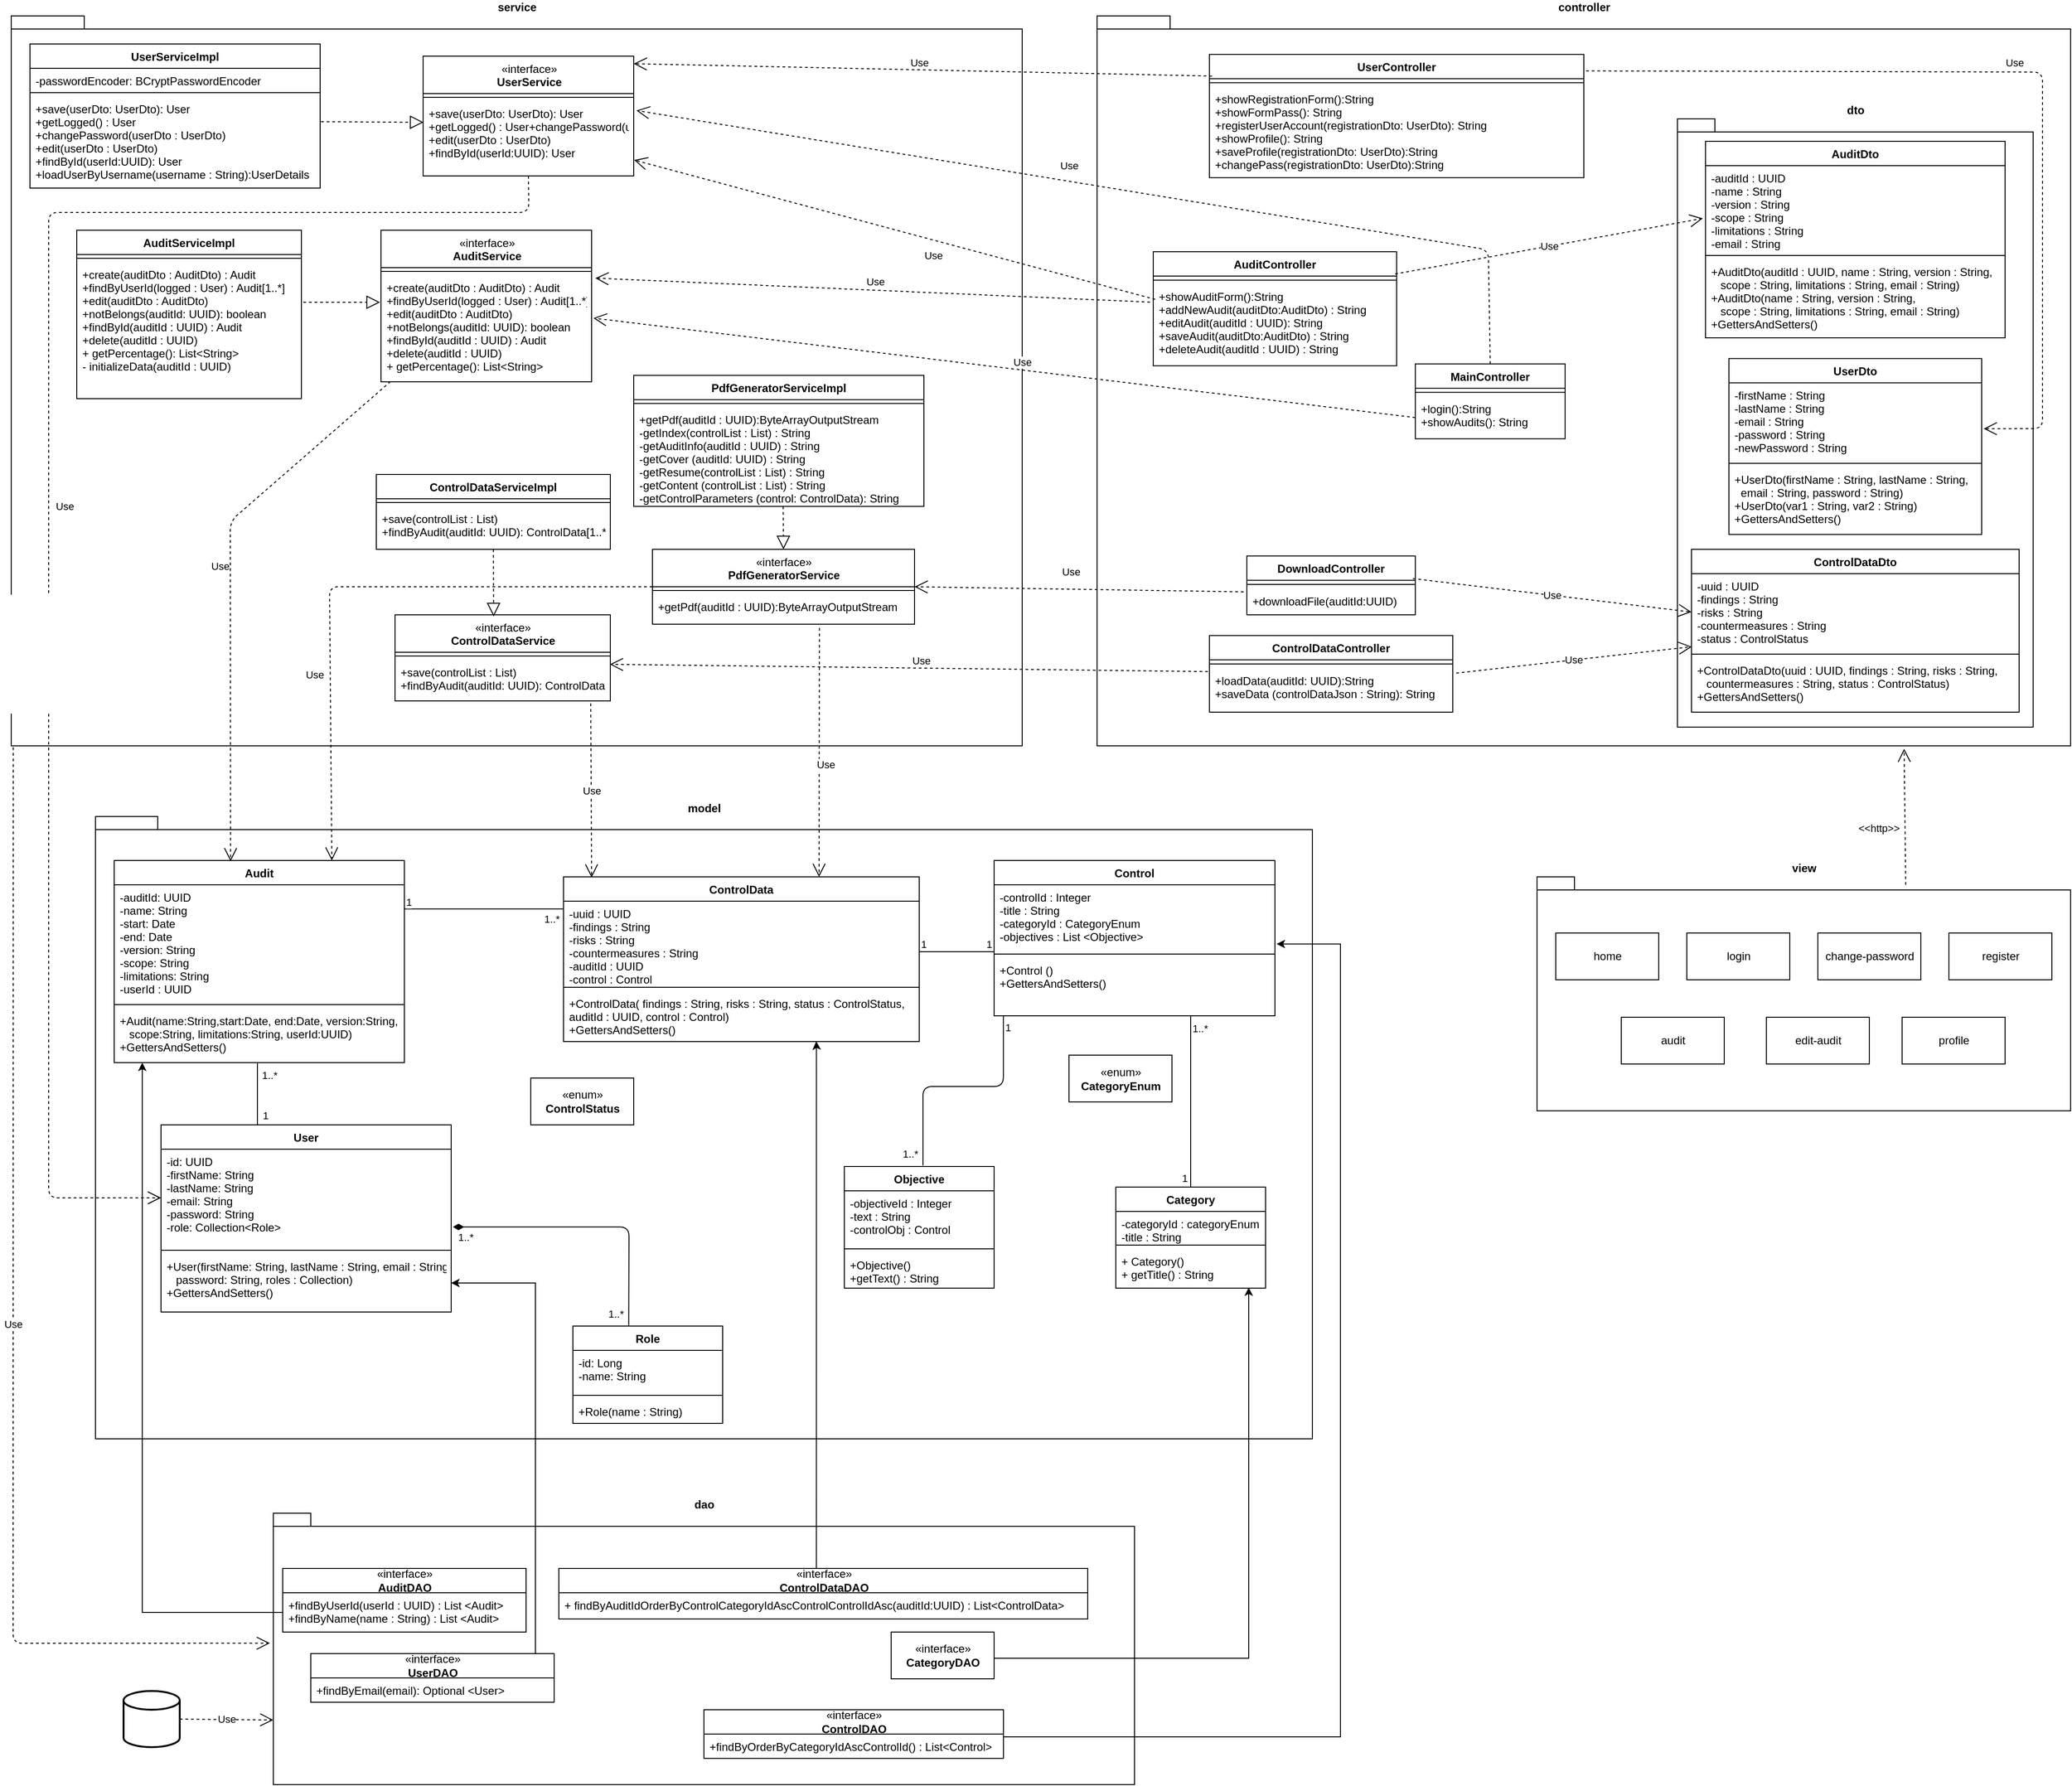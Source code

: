 <mxfile version="14.6.13" type="github" pages="2">
  <diagram id="kV6jJbXeaDeTd83aYg1n" name="Clases">
    <mxGraphModel dx="1038" dy="1716" grid="1" gridSize="10" guides="1" tooltips="1" connect="1" arrows="1" fold="1" page="1" pageScale="1" pageWidth="1000" pageHeight="1169" math="0" shadow="0">
      <root>
        <mxCell id="0" />
        <mxCell id="1" parent="0" />
        <mxCell id="-Yj_t4PJWCOOp4zallga-2" value="&lt;div&gt;dao&lt;/div&gt;" style="shape=folder;fontStyle=1;spacingTop=10;tabWidth=40;tabHeight=14;tabPosition=left;html=1;labelPosition=center;verticalLabelPosition=top;align=center;verticalAlign=bottom;horizontal=1;" parent="1" vertex="1">
          <mxGeometry x="400" y="1140" width="920" height="290" as="geometry" />
        </mxCell>
        <mxCell id="-Yj_t4PJWCOOp4zallga-8" value="«interface»&lt;br&gt;&lt;b&gt;CategoryDAO&lt;/b&gt;" style="html=1;" parent="1" vertex="1">
          <mxGeometry x="1060" y="1267" width="110" height="50" as="geometry" />
        </mxCell>
        <mxCell id="-Yj_t4PJWCOOp4zallga-10" value="«interface»&lt;br&gt;&lt;b&gt;UserDAO&lt;/b&gt;" style="swimlane;fontStyle=0;childLayout=stackLayout;horizontal=1;startSize=26;fillColor=none;horizontalStack=0;resizeParent=1;resizeParentMax=0;resizeLast=0;collapsible=1;marginBottom=0;verticalAlign=middle;html=1;" parent="1" vertex="1">
          <mxGeometry x="440" y="1290" width="260" height="52" as="geometry" />
        </mxCell>
        <mxCell id="-Yj_t4PJWCOOp4zallga-11" value="+findByEmail(email): Optional &lt;User&gt;" style="text;strokeColor=none;fillColor=none;align=left;verticalAlign=top;spacingLeft=4;spacingRight=4;overflow=hidden;rotatable=0;points=[[0,0.5],[1,0.5]];portConstraint=eastwest;" parent="-Yj_t4PJWCOOp4zallga-10" vertex="1">
          <mxGeometry y="26" width="260" height="26" as="geometry" />
        </mxCell>
        <mxCell id="-Yj_t4PJWCOOp4zallga-45" value="&lt;div&gt;model&lt;/div&gt;" style="shape=folder;fontStyle=1;spacingTop=10;tabWidth=40;tabHeight=14;tabPosition=left;html=1;labelPosition=center;verticalLabelPosition=top;align=center;verticalAlign=bottom;horizontal=1;" parent="1" vertex="1">
          <mxGeometry x="210" y="395.5" width="1300" height="665" as="geometry" />
        </mxCell>
        <mxCell id="-Yj_t4PJWCOOp4zallga-46" value="User" style="swimlane;fontStyle=1;align=center;verticalAlign=top;childLayout=stackLayout;horizontal=1;startSize=26;horizontalStack=0;resizeParent=1;resizeParentMax=0;resizeLast=0;collapsible=1;marginBottom=0;" parent="1" vertex="1">
          <mxGeometry x="280" y="725" width="310" height="200" as="geometry" />
        </mxCell>
        <mxCell id="-Yj_t4PJWCOOp4zallga-47" value="-id: UUID&#xa;-firstName: String&#xa;-lastName: String&#xa;-email: String&#xa;-password: String&#xa;-role: Collection&lt;Role&gt;&#xa;" style="text;strokeColor=none;fillColor=none;align=left;verticalAlign=top;spacingLeft=4;spacingRight=4;overflow=hidden;rotatable=0;points=[[0,0.5],[1,0.5]];portConstraint=eastwest;" parent="-Yj_t4PJWCOOp4zallga-46" vertex="1">
          <mxGeometry y="26" width="310" height="104" as="geometry" />
        </mxCell>
        <mxCell id="-Yj_t4PJWCOOp4zallga-48" value="" style="line;strokeWidth=1;fillColor=none;align=left;verticalAlign=middle;spacingTop=-1;spacingLeft=3;spacingRight=3;rotatable=0;labelPosition=right;points=[];portConstraint=eastwest;" parent="-Yj_t4PJWCOOp4zallga-46" vertex="1">
          <mxGeometry y="130" width="310" height="8" as="geometry" />
        </mxCell>
        <mxCell id="-Yj_t4PJWCOOp4zallga-49" value="+User(firstName: String, lastName : String, email : String&#xa;   password: String, roles : Collection)&#xa;+GettersAndSetters()&#xa;" style="text;strokeColor=none;fillColor=none;align=left;verticalAlign=top;spacingLeft=4;spacingRight=4;overflow=hidden;rotatable=0;points=[[0,0.5],[1,0.5]];portConstraint=eastwest;" parent="-Yj_t4PJWCOOp4zallga-46" vertex="1">
          <mxGeometry y="138" width="310" height="62" as="geometry" />
        </mxCell>
        <mxCell id="-Yj_t4PJWCOOp4zallga-50" value="Audit" style="swimlane;fontStyle=1;align=center;verticalAlign=top;childLayout=stackLayout;horizontal=1;startSize=26;horizontalStack=0;resizeParent=1;resizeParentMax=0;resizeLast=0;collapsible=1;marginBottom=0;" parent="1" vertex="1">
          <mxGeometry x="230" y="442.5" width="310" height="216" as="geometry" />
        </mxCell>
        <mxCell id="-Yj_t4PJWCOOp4zallga-51" value="-auditId: UUID&#xa;-name: String&#xa;-start: Date&#xa;-end: Date&#xa;-version: String&#xa;-scope: String&#xa;-limitations: String&#xa;-userId : UUID&#xa;&#xa;" style="text;strokeColor=none;fillColor=none;align=left;verticalAlign=top;spacingLeft=4;spacingRight=4;overflow=hidden;rotatable=0;points=[[0,0.5],[1,0.5]];portConstraint=eastwest;" parent="-Yj_t4PJWCOOp4zallga-50" vertex="1">
          <mxGeometry y="26" width="310" height="124" as="geometry" />
        </mxCell>
        <mxCell id="-Yj_t4PJWCOOp4zallga-52" value="" style="line;strokeWidth=1;fillColor=none;align=left;verticalAlign=middle;spacingTop=-1;spacingLeft=3;spacingRight=3;rotatable=0;labelPosition=right;points=[];portConstraint=eastwest;" parent="-Yj_t4PJWCOOp4zallga-50" vertex="1">
          <mxGeometry y="150" width="310" height="8" as="geometry" />
        </mxCell>
        <mxCell id="-Yj_t4PJWCOOp4zallga-53" value="+Audit(name:String,start:Date, end:Date, version:String,&#xa;   scope:String, limitations:String, userId:UUID)&#xa;+GettersAndSetters()&#xa;" style="text;strokeColor=none;fillColor=none;align=left;verticalAlign=top;spacingLeft=4;spacingRight=4;overflow=hidden;rotatable=0;points=[[0,0.5],[1,0.5]];portConstraint=eastwest;" parent="-Yj_t4PJWCOOp4zallga-50" vertex="1">
          <mxGeometry y="158" width="310" height="58" as="geometry" />
        </mxCell>
        <mxCell id="-Yj_t4PJWCOOp4zallga-54" value="Control" style="swimlane;fontStyle=1;align=center;verticalAlign=top;childLayout=stackLayout;horizontal=1;startSize=26;horizontalStack=0;resizeParent=1;resizeParentMax=0;resizeLast=0;collapsible=1;marginBottom=0;" parent="1" vertex="1">
          <mxGeometry x="1170" y="442.5" width="300" height="166" as="geometry" />
        </mxCell>
        <mxCell id="-Yj_t4PJWCOOp4zallga-55" value="-controlId : Integer&#xa;-title : String&#xa;-categoryId : CategoryEnum&#xa;-objectives : List &lt;Objective&gt;&#xa;" style="text;strokeColor=none;fillColor=none;align=left;verticalAlign=top;spacingLeft=4;spacingRight=4;overflow=hidden;rotatable=0;points=[[0,0.5],[1,0.5]];portConstraint=eastwest;" parent="-Yj_t4PJWCOOp4zallga-54" vertex="1">
          <mxGeometry y="26" width="300" height="70" as="geometry" />
        </mxCell>
        <mxCell id="-Yj_t4PJWCOOp4zallga-56" value="" style="line;strokeWidth=1;fillColor=none;align=left;verticalAlign=middle;spacingTop=-1;spacingLeft=3;spacingRight=3;rotatable=0;labelPosition=right;points=[];portConstraint=eastwest;" parent="-Yj_t4PJWCOOp4zallga-54" vertex="1">
          <mxGeometry y="96" width="300" height="8" as="geometry" />
        </mxCell>
        <mxCell id="-Yj_t4PJWCOOp4zallga-57" value="+Control ()&#xa;+GettersAndSetters()&#xa;" style="text;strokeColor=none;fillColor=none;align=left;verticalAlign=top;spacingLeft=4;spacingRight=4;overflow=hidden;rotatable=0;points=[[0,0.5],[1,0.5]];portConstraint=eastwest;" parent="-Yj_t4PJWCOOp4zallga-54" vertex="1">
          <mxGeometry y="104" width="300" height="62" as="geometry" />
        </mxCell>
        <mxCell id="-Yj_t4PJWCOOp4zallga-58" value="ControlData" style="swimlane;fontStyle=1;align=center;verticalAlign=top;childLayout=stackLayout;horizontal=1;startSize=26;horizontalStack=0;resizeParent=1;resizeParentMax=0;resizeLast=0;collapsible=1;marginBottom=0;" parent="1" vertex="1">
          <mxGeometry x="710" y="460" width="380" height="176" as="geometry" />
        </mxCell>
        <mxCell id="-Yj_t4PJWCOOp4zallga-59" value="-uuid : UUID&#xa;-findings : String&#xa;-risks : String&#xa;-countermeasures : String&#xa;-auditId : UUID&#xa;-control : Control&#xa;&#xa;" style="text;strokeColor=none;fillColor=none;align=left;verticalAlign=top;spacingLeft=4;spacingRight=4;overflow=hidden;rotatable=0;points=[[0,0.5],[1,0.5]];portConstraint=eastwest;" parent="-Yj_t4PJWCOOp4zallga-58" vertex="1">
          <mxGeometry y="26" width="380" height="88" as="geometry" />
        </mxCell>
        <mxCell id="-Yj_t4PJWCOOp4zallga-60" value="" style="line;strokeWidth=1;fillColor=none;align=left;verticalAlign=middle;spacingTop=-1;spacingLeft=3;spacingRight=3;rotatable=0;labelPosition=right;points=[];portConstraint=eastwest;" parent="-Yj_t4PJWCOOp4zallga-58" vertex="1">
          <mxGeometry y="114" width="380" height="8" as="geometry" />
        </mxCell>
        <mxCell id="-Yj_t4PJWCOOp4zallga-61" value="+ControlData( findings : String, risks : String, status : ControlStatus,&#xa;auditId : UUID, control : Control)&#xa;+GettersAndSetters()&#xa;" style="text;strokeColor=none;fillColor=none;align=left;verticalAlign=top;spacingLeft=4;spacingRight=4;overflow=hidden;rotatable=0;points=[[0,0.5],[1,0.5]];portConstraint=eastwest;" parent="-Yj_t4PJWCOOp4zallga-58" vertex="1">
          <mxGeometry y="122" width="380" height="54" as="geometry" />
        </mxCell>
        <mxCell id="-Yj_t4PJWCOOp4zallga-66" value="Objective&#xa;" style="swimlane;fontStyle=1;align=center;verticalAlign=top;childLayout=stackLayout;horizontal=1;startSize=26;horizontalStack=0;resizeParent=1;resizeParentMax=0;resizeLast=0;collapsible=1;marginBottom=0;" parent="1" vertex="1">
          <mxGeometry x="1010" y="769.5" width="160" height="130" as="geometry" />
        </mxCell>
        <mxCell id="-Yj_t4PJWCOOp4zallga-67" value="-objectiveId : Integer&#xa;-text : String&#xa;-controlObj : Control&#xa;" style="text;strokeColor=none;fillColor=none;align=left;verticalAlign=top;spacingLeft=4;spacingRight=4;overflow=hidden;rotatable=0;points=[[0,0.5],[1,0.5]];portConstraint=eastwest;" parent="-Yj_t4PJWCOOp4zallga-66" vertex="1">
          <mxGeometry y="26" width="160" height="58" as="geometry" />
        </mxCell>
        <mxCell id="-Yj_t4PJWCOOp4zallga-68" value="" style="line;strokeWidth=1;fillColor=none;align=left;verticalAlign=middle;spacingTop=-1;spacingLeft=3;spacingRight=3;rotatable=0;labelPosition=right;points=[];portConstraint=eastwest;" parent="-Yj_t4PJWCOOp4zallga-66" vertex="1">
          <mxGeometry y="84" width="160" height="8" as="geometry" />
        </mxCell>
        <mxCell id="-Yj_t4PJWCOOp4zallga-69" value="+Objective()&#xa;+getText() : String&#xa;" style="text;strokeColor=none;fillColor=none;align=left;verticalAlign=top;spacingLeft=4;spacingRight=4;overflow=hidden;rotatable=0;points=[[0,0.5],[1,0.5]];portConstraint=eastwest;" parent="-Yj_t4PJWCOOp4zallga-66" vertex="1">
          <mxGeometry y="92" width="160" height="38" as="geometry" />
        </mxCell>
        <mxCell id="-Yj_t4PJWCOOp4zallga-70" value="Category" style="swimlane;fontStyle=1;align=center;verticalAlign=top;childLayout=stackLayout;horizontal=1;startSize=26;horizontalStack=0;resizeParent=1;resizeParentMax=0;resizeLast=0;collapsible=1;marginBottom=0;" parent="1" vertex="1">
          <mxGeometry x="1300" y="791.5" width="160" height="108" as="geometry" />
        </mxCell>
        <mxCell id="-Yj_t4PJWCOOp4zallga-71" value="-categoryId : categoryEnum&#xa;-title : String&#xa;" style="text;strokeColor=none;fillColor=none;align=left;verticalAlign=top;spacingLeft=4;spacingRight=4;overflow=hidden;rotatable=0;points=[[0,0.5],[1,0.5]];portConstraint=eastwest;" parent="-Yj_t4PJWCOOp4zallga-70" vertex="1">
          <mxGeometry y="26" width="160" height="32" as="geometry" />
        </mxCell>
        <mxCell id="-Yj_t4PJWCOOp4zallga-72" value="" style="line;strokeWidth=1;fillColor=none;align=left;verticalAlign=middle;spacingTop=-1;spacingLeft=3;spacingRight=3;rotatable=0;labelPosition=right;points=[];portConstraint=eastwest;" parent="-Yj_t4PJWCOOp4zallga-70" vertex="1">
          <mxGeometry y="58" width="160" height="8" as="geometry" />
        </mxCell>
        <mxCell id="-Yj_t4PJWCOOp4zallga-73" value="+ Category() &#xa;+ getTitle() : String&#xa;" style="text;strokeColor=none;fillColor=none;align=left;verticalAlign=top;spacingLeft=4;spacingRight=4;overflow=hidden;rotatable=0;points=[[0,0.5],[1,0.5]];portConstraint=eastwest;" parent="-Yj_t4PJWCOOp4zallga-70" vertex="1">
          <mxGeometry y="66" width="160" height="42" as="geometry" />
        </mxCell>
        <mxCell id="-Yj_t4PJWCOOp4zallga-74" value="Role" style="swimlane;fontStyle=1;align=center;verticalAlign=top;childLayout=stackLayout;horizontal=1;startSize=26;horizontalStack=0;resizeParent=1;resizeParentMax=0;resizeLast=0;collapsible=1;marginBottom=0;" parent="1" vertex="1">
          <mxGeometry x="720" y="940" width="160" height="104" as="geometry" />
        </mxCell>
        <mxCell id="-Yj_t4PJWCOOp4zallga-75" value="-id: Long&#xa;-name: String&#xa;" style="text;strokeColor=none;fillColor=none;align=left;verticalAlign=top;spacingLeft=4;spacingRight=4;overflow=hidden;rotatable=0;points=[[0,0.5],[1,0.5]];portConstraint=eastwest;" parent="-Yj_t4PJWCOOp4zallga-74" vertex="1">
          <mxGeometry y="26" width="160" height="44" as="geometry" />
        </mxCell>
        <mxCell id="-Yj_t4PJWCOOp4zallga-76" value="" style="line;strokeWidth=1;fillColor=none;align=left;verticalAlign=middle;spacingTop=-1;spacingLeft=3;spacingRight=3;rotatable=0;labelPosition=right;points=[];portConstraint=eastwest;" parent="-Yj_t4PJWCOOp4zallga-74" vertex="1">
          <mxGeometry y="70" width="160" height="8" as="geometry" />
        </mxCell>
        <mxCell id="-Yj_t4PJWCOOp4zallga-77" value="+Role(name : String)" style="text;strokeColor=none;fillColor=none;align=left;verticalAlign=top;spacingLeft=4;spacingRight=4;overflow=hidden;rotatable=0;points=[[0,0.5],[1,0.5]];portConstraint=eastwest;" parent="-Yj_t4PJWCOOp4zallga-74" vertex="1">
          <mxGeometry y="78" width="160" height="26" as="geometry" />
        </mxCell>
        <mxCell id="-Yj_t4PJWCOOp4zallga-78" value="«enum»&lt;br&gt;&lt;b&gt;ControlStatus&lt;/b&gt;" style="html=1;" parent="1" vertex="1">
          <mxGeometry x="675" y="675" width="110" height="50" as="geometry" />
        </mxCell>
        <mxCell id="-Yj_t4PJWCOOp4zallga-79" value="" style="endArrow=diamondThin;html=1;edgeStyle=orthogonalEdgeStyle;exitX=0.373;exitY=-0.002;exitDx=0;exitDy=0;exitPerimeter=0;startArrow=none;startFill=0;endFill=1;endSize=9;entryX=1.006;entryY=0.799;entryDx=0;entryDy=0;entryPerimeter=0;" parent="1" source="-Yj_t4PJWCOOp4zallga-74" target="-Yj_t4PJWCOOp4zallga-47" edge="1">
          <mxGeometry x="210" y="395.5" as="geometry">
            <mxPoint x="460" y="989.5" as="sourcePoint" />
            <mxPoint x="540" y="927" as="targetPoint" />
            <Array as="points">
              <mxPoint x="780" y="920" />
              <mxPoint x="780" y="920" />
              <mxPoint x="780" y="834" />
            </Array>
          </mxGeometry>
        </mxCell>
        <mxCell id="-Yj_t4PJWCOOp4zallga-80" value="1..*" style="edgeLabel;resizable=0;html=1;align=left;verticalAlign=bottom;" parent="-Yj_t4PJWCOOp4zallga-79" connectable="0" vertex="1">
          <mxGeometry x="-1" relative="1" as="geometry">
            <mxPoint x="-24" y="-4" as="offset" />
          </mxGeometry>
        </mxCell>
        <mxCell id="-Yj_t4PJWCOOp4zallga-81" value="1..*" style="edgeLabel;resizable=0;html=1;align=right;verticalAlign=bottom;" parent="-Yj_t4PJWCOOp4zallga-79" connectable="0" vertex="1">
          <mxGeometry x="1" relative="1" as="geometry">
            <mxPoint x="23" y="19" as="offset" />
          </mxGeometry>
        </mxCell>
        <mxCell id="-Yj_t4PJWCOOp4zallga-82" value="" style="endArrow=none;html=1;edgeStyle=orthogonalEdgeStyle;entryX=0.5;entryY=0;entryDx=0;entryDy=0;" parent="1" target="-Yj_t4PJWCOOp4zallga-70" edge="1">
          <mxGeometry x="210" y="395.5" as="geometry">
            <mxPoint x="1380" y="609" as="sourcePoint" />
            <mxPoint x="1010" y="544.5" as="targetPoint" />
            <Array as="points">
              <mxPoint x="1380" y="609" />
            </Array>
          </mxGeometry>
        </mxCell>
        <mxCell id="-Yj_t4PJWCOOp4zallga-83" value="1..*" style="edgeLabel;resizable=0;html=1;align=left;verticalAlign=bottom;" parent="-Yj_t4PJWCOOp4zallga-82" connectable="0" vertex="1">
          <mxGeometry x="-1" relative="1" as="geometry">
            <mxPoint y="21" as="offset" />
          </mxGeometry>
        </mxCell>
        <mxCell id="-Yj_t4PJWCOOp4zallga-84" value="&lt;div&gt;1&lt;/div&gt;" style="edgeLabel;resizable=0;html=1;align=right;verticalAlign=bottom;" parent="-Yj_t4PJWCOOp4zallga-82" connectable="0" vertex="1">
          <mxGeometry x="1" relative="1" as="geometry">
            <mxPoint x="-3" y="-1" as="offset" />
          </mxGeometry>
        </mxCell>
        <mxCell id="-Yj_t4PJWCOOp4zallga-85" value="" style="endArrow=none;html=1;edgeStyle=orthogonalEdgeStyle;" parent="1" source="-Yj_t4PJWCOOp4zallga-59" edge="1">
          <mxGeometry x="210" y="395.5" as="geometry">
            <mxPoint x="670" y="900.5" as="sourcePoint" />
            <mxPoint x="1170" y="540" as="targetPoint" />
            <Array as="points">
              <mxPoint x="1170" y="540" />
            </Array>
          </mxGeometry>
        </mxCell>
        <mxCell id="-Yj_t4PJWCOOp4zallga-86" value="1" style="edgeLabel;resizable=0;html=1;align=left;verticalAlign=bottom;" parent="-Yj_t4PJWCOOp4zallga-85" connectable="0" vertex="1">
          <mxGeometry x="-1" relative="1" as="geometry" />
        </mxCell>
        <mxCell id="-Yj_t4PJWCOOp4zallga-87" value="1" style="edgeLabel;resizable=0;html=1;align=right;verticalAlign=bottom;" parent="-Yj_t4PJWCOOp4zallga-85" connectable="0" vertex="1">
          <mxGeometry x="1" relative="1" as="geometry">
            <mxPoint x="-2" as="offset" />
          </mxGeometry>
        </mxCell>
        <mxCell id="-Yj_t4PJWCOOp4zallga-88" value="" style="endArrow=none;html=1;edgeStyle=orthogonalEdgeStyle;entryX=0.525;entryY=-0.008;entryDx=0;entryDy=0;entryPerimeter=0;exitX=0.033;exitY=1.008;exitDx=0;exitDy=0;exitPerimeter=0;" parent="1" source="-Yj_t4PJWCOOp4zallga-57" target="-Yj_t4PJWCOOp4zallga-66" edge="1">
          <mxGeometry x="210" y="395.5" as="geometry">
            <mxPoint x="1170" y="609" as="sourcePoint" />
            <mxPoint x="1010" y="900.5" as="targetPoint" />
            <Array as="points">
              <mxPoint x="1180" y="684" />
              <mxPoint x="1094" y="684" />
            </Array>
          </mxGeometry>
        </mxCell>
        <mxCell id="-Yj_t4PJWCOOp4zallga-89" value="1" style="edgeLabel;resizable=0;html=1;align=left;verticalAlign=bottom;" parent="-Yj_t4PJWCOOp4zallga-88" connectable="0" vertex="1">
          <mxGeometry x="-1" relative="1" as="geometry">
            <mxPoint y="21" as="offset" />
          </mxGeometry>
        </mxCell>
        <mxCell id="-Yj_t4PJWCOOp4zallga-90" value="1..*" style="edgeLabel;resizable=0;html=1;align=right;verticalAlign=bottom;" parent="-Yj_t4PJWCOOp4zallga-88" connectable="0" vertex="1">
          <mxGeometry x="1" relative="1" as="geometry">
            <mxPoint x="-5" y="-4" as="offset" />
          </mxGeometry>
        </mxCell>
        <mxCell id="-Yj_t4PJWCOOp4zallga-94" value="" style="endArrow=none;html=1;edgeStyle=orthogonalEdgeStyle;exitX=0.998;exitY=0.208;exitDx=0;exitDy=0;exitPerimeter=0;" parent="1" target="-Yj_t4PJWCOOp4zallga-58" edge="1" source="-Yj_t4PJWCOOp4zallga-51">
          <mxGeometry x="210" y="395.5" as="geometry">
            <mxPoint x="530" y="495.5" as="sourcePoint" />
            <mxPoint x="540" y="690.5" as="targetPoint" />
            <Array as="points">
              <mxPoint x="630" y="494" />
              <mxPoint x="630" y="494" />
            </Array>
          </mxGeometry>
        </mxCell>
        <mxCell id="-Yj_t4PJWCOOp4zallga-95" value="&lt;div&gt;1&lt;/div&gt;" style="edgeLabel;resizable=0;html=1;align=left;verticalAlign=bottom;" parent="-Yj_t4PJWCOOp4zallga-94" connectable="0" vertex="1">
          <mxGeometry x="-1" relative="1" as="geometry">
            <mxPoint x="1" y="1" as="offset" />
          </mxGeometry>
        </mxCell>
        <mxCell id="-Yj_t4PJWCOOp4zallga-96" value="1..*" style="edgeLabel;resizable=0;html=1;align=right;verticalAlign=bottom;" parent="-Yj_t4PJWCOOp4zallga-94" connectable="0" vertex="1">
          <mxGeometry x="1" relative="1" as="geometry">
            <mxPoint x="-3" y="19" as="offset" />
          </mxGeometry>
        </mxCell>
        <mxCell id="-Yj_t4PJWCOOp4zallga-97" value="" style="endArrow=none;html=1;edgeStyle=orthogonalEdgeStyle;" parent="1" edge="1">
          <mxGeometry x="210" y="395.5" as="geometry">
            <mxPoint x="383" y="659" as="sourcePoint" />
            <mxPoint x="383" y="725" as="targetPoint" />
            <Array as="points">
              <mxPoint x="383" y="659" />
            </Array>
          </mxGeometry>
        </mxCell>
        <mxCell id="-Yj_t4PJWCOOp4zallga-98" value="1..*" style="edgeLabel;resizable=0;html=1;align=left;verticalAlign=bottom;" parent="-Yj_t4PJWCOOp4zallga-97" connectable="0" vertex="1">
          <mxGeometry x="-1" relative="1" as="geometry">
            <mxPoint x="3" y="21" as="offset" />
          </mxGeometry>
        </mxCell>
        <mxCell id="-Yj_t4PJWCOOp4zallga-99" value="1" style="edgeLabel;resizable=0;html=1;align=right;verticalAlign=bottom;" parent="-Yj_t4PJWCOOp4zallga-97" connectable="0" vertex="1">
          <mxGeometry x="1" relative="1" as="geometry">
            <mxPoint x="12" y="-2" as="offset" />
          </mxGeometry>
        </mxCell>
        <mxCell id="PlXF2UBHKI5BEwp6dY41-1" value="«enum»&lt;br&gt;&lt;b&gt;CategoryEnum&lt;/b&gt;" style="html=1;" vertex="1" parent="1">
          <mxGeometry x="1250" y="650.5" width="110" height="50" as="geometry" />
        </mxCell>
        <mxCell id="-Yj_t4PJWCOOp4zallga-108" value="&lt;div&gt;service&lt;/div&gt;" style="shape=folder;fontStyle=1;spacingTop=10;tabWidth=40;tabHeight=14;tabPosition=left;html=1;labelPosition=center;verticalLabelPosition=top;align=center;verticalAlign=bottom;horizontal=1;" parent="1" vertex="1">
          <mxGeometry x="120" y="-460" width="1080" height="780" as="geometry" />
        </mxCell>
        <mxCell id="-Yj_t4PJWCOOp4zallga-111" value="AuditServiceImpl&#xa;" style="swimlane;fontStyle=1;align=center;verticalAlign=top;childLayout=stackLayout;horizontal=1;startSize=26;horizontalStack=0;resizeParent=1;resizeParentMax=0;resizeLast=0;collapsible=1;marginBottom=0;" parent="1" vertex="1">
          <mxGeometry x="190" y="-231" width="240" height="180" as="geometry" />
        </mxCell>
        <mxCell id="-Yj_t4PJWCOOp4zallga-113" value="" style="line;strokeWidth=1;fillColor=none;align=left;verticalAlign=middle;spacingTop=-1;spacingLeft=3;spacingRight=3;rotatable=0;labelPosition=right;points=[];portConstraint=eastwest;" parent="-Yj_t4PJWCOOp4zallga-111" vertex="1">
          <mxGeometry y="26" width="240" height="8" as="geometry" />
        </mxCell>
        <mxCell id="-Yj_t4PJWCOOp4zallga-114" value="+create(auditDto : AuditDto) : Audit&#xa;+findByUserId(logged : User) : Audit[1..*]&#xa;+edit(auditDto : AuditDto)&#xa;+notBelongs(auditId: UUID): boolean&#xa;+findById(auditId : UUID) : Audit&#xa;+delete(auditId : UUID)&#xa;+ getPercentage(): List&lt;String&gt;&#xa;- initializeData(auditId : UUID)&#xa;&#xa;&#xa;&#xa;&#xa;" style="text;strokeColor=none;fillColor=none;align=left;verticalAlign=top;spacingLeft=4;spacingRight=4;overflow=hidden;rotatable=0;points=[[0,0.5],[1,0.5]];portConstraint=eastwest;" parent="-Yj_t4PJWCOOp4zallga-111" vertex="1">
          <mxGeometry y="34" width="240" height="146" as="geometry" />
        </mxCell>
        <mxCell id="-Yj_t4PJWCOOp4zallga-115" value="" style="endArrow=block;dashed=1;endFill=0;endSize=12;html=1;" parent="1" edge="1">
          <mxGeometry x="40" y="-370" width="160" as="geometry">
            <mxPoint x="432" y="-154" as="sourcePoint" />
            <mxPoint x="514" y="-154" as="targetPoint" />
          </mxGeometry>
        </mxCell>
        <mxCell id="-Yj_t4PJWCOOp4zallga-117" value="ControlDataServiceImpl&#xa;" style="swimlane;fontStyle=1;align=center;verticalAlign=top;childLayout=stackLayout;horizontal=1;startSize=26;horizontalStack=0;resizeParent=1;resizeParentMax=0;resizeLast=0;collapsible=1;marginBottom=0;" parent="1" vertex="1">
          <mxGeometry x="510" y="30" width="250" height="80" as="geometry" />
        </mxCell>
        <mxCell id="-Yj_t4PJWCOOp4zallga-119" value="" style="line;strokeWidth=1;fillColor=none;align=left;verticalAlign=middle;spacingTop=-1;spacingLeft=3;spacingRight=3;rotatable=0;labelPosition=right;points=[];portConstraint=eastwest;" parent="-Yj_t4PJWCOOp4zallga-117" vertex="1">
          <mxGeometry y="26" width="250" height="8" as="geometry" />
        </mxCell>
        <mxCell id="-Yj_t4PJWCOOp4zallga-120" value="+save(controlList : List)&#xa;+findByAudit(auditId: UUID): ControlData[1..*]&#xa;&#xa;&#xa;&#xa;" style="text;strokeColor=none;fillColor=none;align=left;verticalAlign=top;spacingLeft=4;spacingRight=4;overflow=hidden;rotatable=0;points=[[0,0.5],[1,0.5]];portConstraint=eastwest;" parent="-Yj_t4PJWCOOp4zallga-117" vertex="1">
          <mxGeometry y="34" width="250" height="46" as="geometry" />
        </mxCell>
        <mxCell id="tNRHAjsADiZPEaAnYKax-21" value="«interface»&lt;br&gt;&lt;b&gt;AuditService&lt;/b&gt;" style="swimlane;fontStyle=0;align=center;verticalAlign=top;childLayout=stackLayout;horizontal=1;startSize=40;horizontalStack=0;resizeParent=1;resizeParentMax=0;resizeLast=0;collapsible=1;marginBottom=0;html=1;" parent="1" vertex="1">
          <mxGeometry x="515" y="-231" width="225" height="162" as="geometry" />
        </mxCell>
        <mxCell id="tNRHAjsADiZPEaAnYKax-22" value="" style="line;strokeWidth=1;fillColor=none;align=left;verticalAlign=middle;spacingTop=-1;spacingLeft=3;spacingRight=3;rotatable=0;labelPosition=right;points=[];portConstraint=eastwest;" parent="tNRHAjsADiZPEaAnYKax-21" vertex="1">
          <mxGeometry y="40" width="225" height="8" as="geometry" />
        </mxCell>
        <mxCell id="tNRHAjsADiZPEaAnYKax-23" value="+create(auditDto : AuditDto) : Audit&#xa;+findByUserId(logged : User) : Audit[1..*]&#xa;+edit(auditDto : AuditDto)&#xa;+notBelongs(auditId: UUID): boolean&#xa;+findById(auditId : UUID) : Audit&#xa;+delete(auditId : UUID)&#xa;+ getPercentage(): List&lt;String&gt;&#xa;&#xa;" style="text;strokeColor=none;fillColor=none;align=left;verticalAlign=top;spacingLeft=4;spacingRight=4;overflow=hidden;rotatable=0;points=[[0,0.5],[1,0.5]];portConstraint=eastwest;" parent="tNRHAjsADiZPEaAnYKax-21" vertex="1">
          <mxGeometry y="48" width="225" height="114" as="geometry" />
        </mxCell>
        <mxCell id="tNRHAjsADiZPEaAnYKax-24" value="«interface»&lt;br&gt;&lt;b&gt;ControlDataService&lt;/b&gt;" style="swimlane;fontStyle=0;align=center;verticalAlign=top;childLayout=stackLayout;horizontal=1;startSize=40;horizontalStack=0;resizeParent=1;resizeParentMax=0;resizeLast=0;collapsible=1;marginBottom=0;html=1;" parent="1" vertex="1">
          <mxGeometry x="530" y="180" width="230" height="92" as="geometry" />
        </mxCell>
        <mxCell id="tNRHAjsADiZPEaAnYKax-25" value="" style="line;strokeWidth=1;fillColor=none;align=left;verticalAlign=middle;spacingTop=-1;spacingLeft=3;spacingRight=3;rotatable=0;labelPosition=right;points=[];portConstraint=eastwest;" parent="tNRHAjsADiZPEaAnYKax-24" vertex="1">
          <mxGeometry y="40" width="230" height="8" as="geometry" />
        </mxCell>
        <mxCell id="tNRHAjsADiZPEaAnYKax-26" value="+save(controlList : List)&#xa;+findByAudit(auditId: UUID): ControlData[1..*]&#xa;&#xa;" style="text;strokeColor=none;fillColor=none;align=left;verticalAlign=top;spacingLeft=4;spacingRight=4;overflow=hidden;rotatable=0;points=[[0,0.5],[1,0.5]];portConstraint=eastwest;" parent="tNRHAjsADiZPEaAnYKax-24" vertex="1">
          <mxGeometry y="48" width="230" height="44" as="geometry" />
        </mxCell>
        <mxCell id="-Yj_t4PJWCOOp4zallga-121" value="" style="endArrow=block;dashed=1;endFill=0;endSize=12;html=1;entryX=0.458;entryY=0.019;entryDx=0;entryDy=0;entryPerimeter=0;" parent="1" source="-Yj_t4PJWCOOp4zallga-120" target="tNRHAjsADiZPEaAnYKax-24" edge="1">
          <mxGeometry x="40" y="-370" width="160" as="geometry">
            <mxPoint x="280" y="723" as="sourcePoint" />
            <mxPoint x="440" y="723" as="targetPoint" />
          </mxGeometry>
        </mxCell>
        <mxCell id="-Yj_t4PJWCOOp4zallga-31" value="&lt;div&gt;controller&lt;/div&gt;" style="shape=folder;fontStyle=1;spacingTop=10;tabWidth=40;tabHeight=14;tabPosition=left;html=1;labelPosition=center;verticalLabelPosition=top;align=center;verticalAlign=bottom;horizontal=1;" parent="1" vertex="1">
          <mxGeometry x="1280" y="-460" width="1040" height="780" as="geometry" />
        </mxCell>
        <mxCell id="-Yj_t4PJWCOOp4zallga-32" value="AuditController" style="swimlane;fontStyle=1;align=center;verticalAlign=top;childLayout=stackLayout;horizontal=1;startSize=26;horizontalStack=0;resizeParent=1;resizeParentMax=0;resizeLast=0;collapsible=1;marginBottom=0;" parent="1" vertex="1">
          <mxGeometry x="1340" y="-208.003" width="260" height="121.837" as="geometry" />
        </mxCell>
        <mxCell id="-Yj_t4PJWCOOp4zallga-34" value="" style="line;strokeWidth=1;fillColor=none;align=left;verticalAlign=middle;spacingTop=-1;spacingLeft=3;spacingRight=3;rotatable=0;labelPosition=right;points=[];portConstraint=eastwest;" parent="-Yj_t4PJWCOOp4zallga-32" vertex="1">
          <mxGeometry y="26" width="260" height="8.667" as="geometry" />
        </mxCell>
        <mxCell id="-Yj_t4PJWCOOp4zallga-35" value="+showAuditForm():String&#xa;+addNewAudit(auditDto:AuditDto) : String&#xa;+editAudit(auditId : UUID): String&#xa;+saveAudit(auditDto:AuditDto) : String&#xa;+deleteAudit(auditId : UUID) : String&#xa;" style="text;strokeColor=none;fillColor=none;align=left;verticalAlign=top;spacingLeft=4;spacingRight=4;overflow=hidden;rotatable=0;points=[[0,0.5],[1,0.5]];portConstraint=eastwest;" parent="-Yj_t4PJWCOOp4zallga-32" vertex="1">
          <mxGeometry y="34.667" width="260" height="87.17" as="geometry" />
        </mxCell>
        <mxCell id="-Yj_t4PJWCOOp4zallga-36" value="MainController&#xa;" style="swimlane;fontStyle=1;align=center;verticalAlign=top;childLayout=stackLayout;horizontal=1;startSize=26;horizontalStack=0;resizeParent=1;resizeParentMax=0;resizeLast=0;collapsible=1;marginBottom=0;" parent="1" vertex="1">
          <mxGeometry x="1620" y="-88.08" width="160" height="79.997" as="geometry" />
        </mxCell>
        <mxCell id="-Yj_t4PJWCOOp4zallga-38" value="" style="line;strokeWidth=1;fillColor=none;align=left;verticalAlign=middle;spacingTop=-1;spacingLeft=3;spacingRight=3;rotatable=0;labelPosition=right;points=[];portConstraint=eastwest;" parent="-Yj_t4PJWCOOp4zallga-36" vertex="1">
          <mxGeometry y="26" width="160" height="8.667" as="geometry" />
        </mxCell>
        <mxCell id="-Yj_t4PJWCOOp4zallga-39" value="+login():String&#xa;+showAudits(): String&#xa;" style="text;strokeColor=none;fillColor=none;align=left;verticalAlign=top;spacingLeft=4;spacingRight=4;overflow=hidden;rotatable=0;points=[[0,0.5],[1,0.5]];portConstraint=eastwest;" parent="-Yj_t4PJWCOOp4zallga-36" vertex="1">
          <mxGeometry y="34.667" width="160" height="45.33" as="geometry" />
        </mxCell>
        <mxCell id="-Yj_t4PJWCOOp4zallga-100" style="edgeStyle=orthogonalEdgeStyle;rounded=0;orthogonalLoop=1;jettySize=auto;html=1;exitX=0;exitY=0.5;exitDx=0;exitDy=0;" parent="1" source="PlXF2UBHKI5BEwp6dY41-32" target="-Yj_t4PJWCOOp4zallga-53" edge="1">
          <mxGeometry relative="1" as="geometry">
            <Array as="points">
              <mxPoint x="260" y="1246" />
            </Array>
            <mxPoint x="260" y="1180" as="sourcePoint" />
          </mxGeometry>
        </mxCell>
        <mxCell id="-Yj_t4PJWCOOp4zallga-101" style="edgeStyle=orthogonalEdgeStyle;rounded=0;orthogonalLoop=1;jettySize=auto;html=1;" parent="1" source="-Yj_t4PJWCOOp4zallga-10" target="-Yj_t4PJWCOOp4zallga-49" edge="1">
          <mxGeometry relative="1" as="geometry">
            <Array as="points">
              <mxPoint x="680" y="894" />
            </Array>
          </mxGeometry>
        </mxCell>
        <mxCell id="-Yj_t4PJWCOOp4zallga-102" style="edgeStyle=orthogonalEdgeStyle;rounded=0;orthogonalLoop=1;jettySize=auto;html=1;exitX=1;exitY=0.115;exitDx=0;exitDy=0;exitPerimeter=0;entryX=1.006;entryY=0.903;entryDx=0;entryDy=0;entryPerimeter=0;" parent="1" source="PlXF2UBHKI5BEwp6dY41-35" target="-Yj_t4PJWCOOp4zallga-55" edge="1">
          <mxGeometry relative="1" as="geometry">
            <mxPoint x="1216" y="610" as="targetPoint" />
            <Array as="points">
              <mxPoint x="1540" y="1379" />
              <mxPoint x="1540" y="532" />
            </Array>
            <mxPoint x="790" y="1315" as="sourcePoint" />
          </mxGeometry>
        </mxCell>
        <mxCell id="-Yj_t4PJWCOOp4zallga-40" value="UserController" style="swimlane;fontStyle=1;align=center;verticalAlign=top;childLayout=stackLayout;horizontal=1;startSize=26;horizontalStack=0;resizeParent=1;resizeParentMax=0;resizeLast=0;collapsible=1;marginBottom=0;" parent="1" vertex="1">
          <mxGeometry x="1400" y="-418.92" width="400" height="131.837" as="geometry" />
        </mxCell>
        <mxCell id="-Yj_t4PJWCOOp4zallga-42" value="" style="line;strokeWidth=1;fillColor=none;align=left;verticalAlign=middle;spacingTop=-1;spacingLeft=3;spacingRight=3;rotatable=0;labelPosition=right;points=[];portConstraint=eastwest;" parent="-Yj_t4PJWCOOp4zallga-40" vertex="1">
          <mxGeometry y="26" width="400" height="8.667" as="geometry" />
        </mxCell>
        <mxCell id="-Yj_t4PJWCOOp4zallga-43" value="+showRegistrationForm():String&#xa;+showFormPass(): String&#xa;+registerUserAccount(registrationDto: UserDto): String&#xa;+showProfile(): String&#xa;+saveProfile(registrationDto: UserDto):String&#xa;+changePass(registrationDto: UserDto):String&#xa;" style="text;strokeColor=none;fillColor=none;align=left;verticalAlign=top;spacingLeft=4;spacingRight=4;overflow=hidden;rotatable=0;points=[[0,0.5],[1,0.5]];portConstraint=eastwest;" parent="-Yj_t4PJWCOOp4zallga-40" vertex="1">
          <mxGeometry y="34.667" width="400" height="97.17" as="geometry" />
        </mxCell>
        <mxCell id="-Yj_t4PJWCOOp4zallga-103" style="edgeStyle=orthogonalEdgeStyle;rounded=0;orthogonalLoop=1;jettySize=auto;html=1;exitX=0.487;exitY=0;exitDx=0;exitDy=0;exitPerimeter=0;entryX=0.711;entryY=0.997;entryDx=0;entryDy=0;entryPerimeter=0;" parent="1" source="PlXF2UBHKI5BEwp6dY41-38" target="-Yj_t4PJWCOOp4zallga-61" edge="1">
          <mxGeometry relative="1" as="geometry">
            <Array as="points">
              <mxPoint x="980" y="640" />
              <mxPoint x="980" y="640" />
              <mxPoint x="980" y="636" />
            </Array>
            <mxPoint x="979" y="635" as="targetPoint" />
            <mxPoint x="757.44" y="1137.65" as="sourcePoint" />
          </mxGeometry>
        </mxCell>
        <mxCell id="tNRHAjsADiZPEaAnYKax-1" value="DownloadController" style="swimlane;fontStyle=1;align=center;verticalAlign=top;childLayout=stackLayout;horizontal=1;startSize=26;horizontalStack=0;resizeParent=1;resizeParentMax=0;resizeLast=0;collapsible=1;marginBottom=0;" parent="1" vertex="1">
          <mxGeometry x="1440" y="117.167" width="180" height="62.837" as="geometry" />
        </mxCell>
        <mxCell id="tNRHAjsADiZPEaAnYKax-3" value="" style="line;strokeWidth=1;fillColor=none;align=left;verticalAlign=middle;spacingTop=-1;spacingLeft=3;spacingRight=3;rotatable=0;labelPosition=right;points=[];portConstraint=eastwest;" parent="tNRHAjsADiZPEaAnYKax-1" vertex="1">
          <mxGeometry y="26" width="180" height="8.667" as="geometry" />
        </mxCell>
        <mxCell id="tNRHAjsADiZPEaAnYKax-4" value="+downloadFile(auditId:UUID)" style="text;strokeColor=none;fillColor=none;align=left;verticalAlign=top;spacingLeft=4;spacingRight=4;overflow=hidden;rotatable=0;points=[[0,0.5],[1,0.5]];portConstraint=eastwest;" parent="tNRHAjsADiZPEaAnYKax-1" vertex="1">
          <mxGeometry y="34.667" width="180" height="28.17" as="geometry" />
        </mxCell>
        <mxCell id="-Yj_t4PJWCOOp4zallga-123" value="Use" style="endArrow=open;endSize=12;dashed=1;html=1;entryX=0;entryY=0.5;entryDx=0;entryDy=0;exitX=0.5;exitY=1;exitDx=0;exitDy=0;exitPerimeter=0;" parent="1" source="tNRHAjsADiZPEaAnYKax-20" target="-Yj_t4PJWCOOp4zallga-47" edge="1">
          <mxGeometry x="0.004" y="17" width="160" relative="1" as="geometry">
            <mxPoint x="90" y="300" as="sourcePoint" />
            <mxPoint x="1340" y="860" as="targetPoint" />
            <Array as="points">
              <mxPoint x="673" y="-250" />
              <mxPoint x="160" y="-250" />
              <mxPoint x="160" y="803" />
            </Array>
            <mxPoint as="offset" />
          </mxGeometry>
        </mxCell>
        <mxCell id="-Yj_t4PJWCOOp4zallga-124" value="Use" style="endArrow=open;endSize=12;dashed=1;html=1;exitX=0.045;exitY=0.998;exitDx=0;exitDy=0;entryX=0.401;entryY=0.004;entryDx=0;entryDy=0;exitPerimeter=0;entryPerimeter=0;" parent="1" source="tNRHAjsADiZPEaAnYKax-23" target="-Yj_t4PJWCOOp4zallga-50" edge="1">
          <mxGeometry x="-0.066" y="-11" width="160" relative="1" as="geometry">
            <mxPoint x="670" y="270" as="sourcePoint" />
            <mxPoint x="830" y="270" as="targetPoint" />
            <Array as="points">
              <mxPoint x="354" y="80" />
            </Array>
            <mxPoint as="offset" />
          </mxGeometry>
        </mxCell>
        <mxCell id="-Yj_t4PJWCOOp4zallga-125" value="Use" style="endArrow=open;endSize=12;dashed=1;html=1;exitX=0.909;exitY=1.061;exitDx=0;exitDy=0;entryX=0.079;entryY=0.004;entryDx=0;entryDy=0;exitPerimeter=0;entryPerimeter=0;" parent="1" source="tNRHAjsADiZPEaAnYKax-26" target="-Yj_t4PJWCOOp4zallga-58" edge="1">
          <mxGeometry width="160" relative="1" as="geometry">
            <mxPoint x="345" y="190" as="sourcePoint" />
            <mxPoint x="310" y="397" as="targetPoint" />
          </mxGeometry>
        </mxCell>
        <mxCell id="-Yj_t4PJWCOOp4zallga-131" value="Use" style="endArrow=open;endSize=12;dashed=1;html=1;exitX=-0.013;exitY=0.22;exitDx=0;exitDy=0;entryX=1.018;entryY=0.028;entryDx=0;entryDy=0;exitPerimeter=0;entryPerimeter=0;" parent="1" source="-Yj_t4PJWCOOp4zallga-35" target="tNRHAjsADiZPEaAnYKax-23" edge="1">
          <mxGeometry x="-0.009" y="-9" width="160" relative="1" as="geometry">
            <mxPoint x="791.3" y="-140.822" as="sourcePoint" />
            <mxPoint x="704.58" y="53.5" as="targetPoint" />
            <mxPoint as="offset" />
          </mxGeometry>
        </mxCell>
        <mxCell id="-Yj_t4PJWCOOp4zallga-132" value="Use" style="endArrow=open;endSize=12;dashed=1;html=1;exitX=0.007;exitY=0.176;exitDx=0;exitDy=0;exitPerimeter=0;entryX=1;entryY=0.063;entryDx=0;entryDy=0;entryPerimeter=0;" parent="1" source="-Yj_t4PJWCOOp4zallga-40" target="tNRHAjsADiZPEaAnYKax-17" edge="1">
          <mxGeometry x="0.013" y="-8" width="160" relative="1" as="geometry">
            <mxPoint x="755" y="-183.917" as="sourcePoint" />
            <mxPoint x="780" y="-410" as="targetPoint" />
            <mxPoint as="offset" />
          </mxGeometry>
        </mxCell>
        <mxCell id="-Yj_t4PJWCOOp4zallga-133" value="&amp;lt;&amp;lt;http&amp;gt;&amp;gt;" style="endArrow=open;endSize=12;dashed=1;html=1;exitX=0.691;exitY=0.034;exitDx=0;exitDy=0;exitPerimeter=0;entryX=0.829;entryY=1.004;entryDx=0;entryDy=0;entryPerimeter=0;" parent="1" source="-Yj_t4PJWCOOp4zallga-13" target="-Yj_t4PJWCOOp4zallga-31" edge="1">
          <mxGeometry x="-0.167" y="28" width="160" relative="1" as="geometry">
            <mxPoint x="2345.8" y="279.998" as="sourcePoint" />
            <mxPoint x="1870" y="281.82" as="targetPoint" />
            <mxPoint as="offset" />
          </mxGeometry>
        </mxCell>
        <mxCell id="tNRHAjsADiZPEaAnYKax-9" value="ControlDataController" style="swimlane;fontStyle=1;align=center;verticalAlign=top;childLayout=stackLayout;horizontal=1;startSize=26;horizontalStack=0;resizeParent=1;resizeParentMax=0;resizeLast=0;collapsible=1;marginBottom=0;" parent="1" vertex="1">
          <mxGeometry x="1400" y="202.16" width="260" height="81.837" as="geometry" />
        </mxCell>
        <mxCell id="tNRHAjsADiZPEaAnYKax-11" value="" style="line;strokeWidth=1;fillColor=none;align=left;verticalAlign=middle;spacingTop=-1;spacingLeft=3;spacingRight=3;rotatable=0;labelPosition=right;points=[];portConstraint=eastwest;" parent="tNRHAjsADiZPEaAnYKax-9" vertex="1">
          <mxGeometry y="26" width="260" height="8.667" as="geometry" />
        </mxCell>
        <mxCell id="tNRHAjsADiZPEaAnYKax-12" value="+loadData(auditId: UUID):String&#xa;+saveData (controlDataJson : String): String&#xa;" style="text;strokeColor=none;fillColor=none;align=left;verticalAlign=top;spacingLeft=4;spacingRight=4;overflow=hidden;rotatable=0;points=[[0,0.5],[1,0.5]];portConstraint=eastwest;" parent="tNRHAjsADiZPEaAnYKax-9" vertex="1">
          <mxGeometry y="34.667" width="260" height="47.17" as="geometry" />
        </mxCell>
        <mxCell id="tNRHAjsADiZPEaAnYKax-13" value="Use" style="endArrow=open;endSize=12;dashed=1;html=1;exitX=0;exitY=0.5;exitDx=0;exitDy=0;entryX=1.009;entryY=0.403;entryDx=0;entryDy=0;entryPerimeter=0;" parent="1" source="-Yj_t4PJWCOOp4zallga-39" target="tNRHAjsADiZPEaAnYKax-23" edge="1">
          <mxGeometry x="-0.04" y="-8" width="160" relative="1" as="geometry">
            <mxPoint x="850.8" y="-96.822" as="sourcePoint" />
            <mxPoint x="415" y="11" as="targetPoint" />
            <Array as="points" />
            <mxPoint as="offset" />
          </mxGeometry>
        </mxCell>
        <mxCell id="tNRHAjsADiZPEaAnYKax-14" value="Use" style="endArrow=open;endSize=12;dashed=1;html=1;exitX=0.5;exitY=0;exitDx=0;exitDy=0;entryX=1.013;entryY=0.126;entryDx=0;entryDy=0;entryPerimeter=0;" parent="1" source="-Yj_t4PJWCOOp4zallga-36" target="tNRHAjsADiZPEaAnYKax-20" edge="1">
          <mxGeometry x="0.108" y="-16" width="160" relative="1" as="geometry">
            <mxPoint x="850" y="17.332" as="sourcePoint" />
            <mxPoint x="415" y="23.5" as="targetPoint" />
            <Array as="points">
              <mxPoint x="1698" y="-210" />
            </Array>
            <mxPoint as="offset" />
          </mxGeometry>
        </mxCell>
        <mxCell id="tNRHAjsADiZPEaAnYKax-15" value="Use" style="endArrow=open;endSize=12;dashed=1;html=1;exitX=0.008;exitY=0.186;exitDx=0;exitDy=0;entryX=1.002;entryY=0.788;entryDx=0;entryDy=0;exitPerimeter=0;entryPerimeter=0;" parent="1" source="-Yj_t4PJWCOOp4zallga-35" target="tNRHAjsADiZPEaAnYKax-20" edge="1">
          <mxGeometry x="-0.164" y="16" width="160" relative="1" as="geometry">
            <mxPoint x="811.04" y="-27.937" as="sourcePoint" />
            <mxPoint x="415" y="11" as="targetPoint" />
            <mxPoint as="offset" />
            <Array as="points" />
          </mxGeometry>
        </mxCell>
        <mxCell id="-Yj_t4PJWCOOp4zallga-130" value="" style="endArrow=block;dashed=1;endFill=0;endSize=12;html=1;entryX=0.002;entryY=0.284;entryDx=0;entryDy=0;exitX=1.003;exitY=0.276;exitDx=0;exitDy=0;entryPerimeter=0;exitPerimeter=0;" parent="1" source="-Yj_t4PJWCOOp4zallga-129" target="tNRHAjsADiZPEaAnYKax-20" edge="1">
          <mxGeometry width="160" relative="1" as="geometry">
            <mxPoint x="320" y="160" as="sourcePoint" />
            <mxPoint x="480" y="160" as="targetPoint" />
          </mxGeometry>
        </mxCell>
        <mxCell id="tNRHAjsADiZPEaAnYKax-17" value="«interface»&lt;br&gt;&lt;b&gt;UserService&lt;/b&gt;" style="swimlane;fontStyle=0;align=center;verticalAlign=top;childLayout=stackLayout;horizontal=1;startSize=40;horizontalStack=0;resizeParent=1;resizeParentMax=0;resizeLast=0;collapsible=1;marginBottom=0;html=1;" parent="1" vertex="1">
          <mxGeometry x="560" y="-417" width="225" height="128" as="geometry" />
        </mxCell>
        <mxCell id="tNRHAjsADiZPEaAnYKax-19" value="" style="line;strokeWidth=1;fillColor=none;align=left;verticalAlign=middle;spacingTop=-1;spacingLeft=3;spacingRight=3;rotatable=0;labelPosition=right;points=[];portConstraint=eastwest;" parent="tNRHAjsADiZPEaAnYKax-17" vertex="1">
          <mxGeometry y="40" width="225" height="8" as="geometry" />
        </mxCell>
        <mxCell id="tNRHAjsADiZPEaAnYKax-20" value="+save(userDto: UserDto): User&#xa;+getLogged() : User+changePassword(userDto : UserDto)&#xa;+edit(userDto : UserDto)&#xa;+findById(userId:UUID): User&#xa;" style="text;strokeColor=none;fillColor=none;align=left;verticalAlign=top;spacingLeft=4;spacingRight=4;overflow=hidden;rotatable=0;points=[[0,0.5],[1,0.5]];portConstraint=eastwest;" parent="tNRHAjsADiZPEaAnYKax-17" vertex="1">
          <mxGeometry y="48" width="225" height="80" as="geometry" />
        </mxCell>
        <mxCell id="-Yj_t4PJWCOOp4zallga-126" value="UserServiceImpl&#xa;" style="swimlane;fontStyle=1;align=center;verticalAlign=top;childLayout=stackLayout;horizontal=1;startSize=26;horizontalStack=0;resizeParent=1;resizeParentMax=0;resizeLast=0;collapsible=1;marginBottom=0;" parent="1" vertex="1">
          <mxGeometry x="140" y="-430" width="310" height="154" as="geometry" />
        </mxCell>
        <mxCell id="-Yj_t4PJWCOOp4zallga-127" value="-passwordEncoder: BCryptPasswordEncoder" style="text;strokeColor=none;fillColor=none;align=left;verticalAlign=top;spacingLeft=4;spacingRight=4;overflow=hidden;rotatable=0;points=[[0,0.5],[1,0.5]];portConstraint=eastwest;" parent="-Yj_t4PJWCOOp4zallga-126" vertex="1">
          <mxGeometry y="26" width="310" height="22" as="geometry" />
        </mxCell>
        <mxCell id="-Yj_t4PJWCOOp4zallga-128" value="" style="line;strokeWidth=1;fillColor=none;align=left;verticalAlign=middle;spacingTop=-1;spacingLeft=3;spacingRight=3;rotatable=0;labelPosition=right;points=[];portConstraint=eastwest;" parent="-Yj_t4PJWCOOp4zallga-126" vertex="1">
          <mxGeometry y="48" width="310" height="8" as="geometry" />
        </mxCell>
        <mxCell id="-Yj_t4PJWCOOp4zallga-129" value="+save(userDto: UserDto): User&#xa;+getLogged() : User&#xa;+changePassword(userDto : UserDto)&#xa;+edit(userDto : UserDto)&#xa;+findById(userId:UUID): User&#xa;+loadUserByUsername(username : String):UserDetails&#xa;&#xa;&#xa;&#xa;" style="text;strokeColor=none;fillColor=none;align=left;verticalAlign=top;spacingLeft=4;spacingRight=4;overflow=hidden;rotatable=0;points=[[0,0.5],[1,0.5]];portConstraint=eastwest;" parent="-Yj_t4PJWCOOp4zallga-126" vertex="1">
          <mxGeometry y="56" width="310" height="98" as="geometry" />
        </mxCell>
        <mxCell id="tNRHAjsADiZPEaAnYKax-27" value="«interface»&lt;br&gt;&lt;b&gt;PdfGeneratorService&lt;/b&gt;" style="swimlane;fontStyle=0;align=center;verticalAlign=top;childLayout=stackLayout;horizontal=1;startSize=40;horizontalStack=0;resizeParent=1;resizeParentMax=0;resizeLast=0;collapsible=1;marginBottom=0;html=1;" parent="1" vertex="1">
          <mxGeometry x="805" y="110" width="280" height="80" as="geometry" />
        </mxCell>
        <mxCell id="tNRHAjsADiZPEaAnYKax-28" value="" style="line;strokeWidth=1;fillColor=none;align=left;verticalAlign=middle;spacingTop=-1;spacingLeft=3;spacingRight=3;rotatable=0;labelPosition=right;points=[];portConstraint=eastwest;" parent="tNRHAjsADiZPEaAnYKax-27" vertex="1">
          <mxGeometry y="40" width="280" height="8" as="geometry" />
        </mxCell>
        <mxCell id="tNRHAjsADiZPEaAnYKax-29" value="+getPdf(auditId : UUID):ByteArrayOutputStream&#xa;&#xa;" style="text;strokeColor=none;fillColor=none;align=left;verticalAlign=top;spacingLeft=4;spacingRight=4;overflow=hidden;rotatable=0;points=[[0,0.5],[1,0.5]];portConstraint=eastwest;" parent="tNRHAjsADiZPEaAnYKax-27" vertex="1">
          <mxGeometry y="48" width="280" height="32" as="geometry" />
        </mxCell>
        <mxCell id="tNRHAjsADiZPEaAnYKax-30" value="PdfGeneratorServiceImpl&#xa;" style="swimlane;fontStyle=1;align=center;verticalAlign=top;childLayout=stackLayout;horizontal=1;startSize=26;horizontalStack=0;resizeParent=1;resizeParentMax=0;resizeLast=0;collapsible=1;marginBottom=0;" parent="1" vertex="1">
          <mxGeometry x="785" y="-75.91" width="310" height="140" as="geometry" />
        </mxCell>
        <mxCell id="tNRHAjsADiZPEaAnYKax-32" value="" style="line;strokeWidth=1;fillColor=none;align=left;verticalAlign=middle;spacingTop=-1;spacingLeft=3;spacingRight=3;rotatable=0;labelPosition=right;points=[];portConstraint=eastwest;" parent="tNRHAjsADiZPEaAnYKax-30" vertex="1">
          <mxGeometry y="26" width="310" height="8" as="geometry" />
        </mxCell>
        <mxCell id="tNRHAjsADiZPEaAnYKax-33" value="+getPdf(auditId : UUID):ByteArrayOutputStream&#xa;-getIndex(controlList : List) : String&#xa;-getAuditInfo(auditId : UUID) : String&#xa;-getCover (auditId: UUID) : String&#xa;-getResume(controlList : List) : String&#xa;-getContent (controlList : List) : String&#xa;-getControlParameters (control: ControlData): String&#xa;&#xa;" style="text;strokeColor=none;fillColor=none;align=left;verticalAlign=top;spacingLeft=4;spacingRight=4;overflow=hidden;rotatable=0;points=[[0,0.5],[1,0.5]];portConstraint=eastwest;" parent="tNRHAjsADiZPEaAnYKax-30" vertex="1">
          <mxGeometry y="34" width="310" height="106" as="geometry" />
        </mxCell>
        <mxCell id="tNRHAjsADiZPEaAnYKax-34" value="" style="endArrow=block;dashed=1;endFill=0;endSize=12;html=1;entryX=0.5;entryY=0;entryDx=0;entryDy=0;exitX=0.515;exitY=1;exitDx=0;exitDy=0;exitPerimeter=0;" parent="1" source="tNRHAjsADiZPEaAnYKax-33" target="tNRHAjsADiZPEaAnYKax-27" edge="1">
          <mxGeometry x="50" y="-360" width="160" as="geometry">
            <mxPoint x="560.075" y="56" as="sourcePoint" />
            <mxPoint x="560.34" y="101.748" as="targetPoint" />
          </mxGeometry>
        </mxCell>
        <mxCell id="PlXF2UBHKI5BEwp6dY41-3" value="dto" style="shape=folder;fontStyle=1;spacingTop=10;tabWidth=40;tabHeight=14;tabPosition=left;html=1;labelPosition=center;verticalLabelPosition=top;align=center;verticalAlign=bottom;horizontal=1;" vertex="1" parent="1">
          <mxGeometry x="1900" y="-350" width="380" height="650" as="geometry" />
        </mxCell>
        <mxCell id="-Yj_t4PJWCOOp4zallga-13" value="view" style="shape=folder;fontStyle=1;spacingTop=10;tabWidth=40;tabHeight=14;tabPosition=left;html=1;labelPosition=center;verticalLabelPosition=top;align=center;verticalAlign=bottom;horizontal=1;" parent="1" vertex="1">
          <mxGeometry x="1750" y="460" width="570" height="250" as="geometry" />
        </mxCell>
        <mxCell id="PlXF2UBHKI5BEwp6dY41-4" value="login" style="html=1;" vertex="1" parent="1">
          <mxGeometry x="1910" y="520" width="110" height="50" as="geometry" />
        </mxCell>
        <mxCell id="PlXF2UBHKI5BEwp6dY41-5" value="register" style="html=1;" vertex="1" parent="1">
          <mxGeometry x="2190" y="520" width="110" height="50" as="geometry" />
        </mxCell>
        <mxCell id="PlXF2UBHKI5BEwp6dY41-6" value="home" style="html=1;" vertex="1" parent="1">
          <mxGeometry x="1770" y="520" width="110" height="50" as="geometry" />
        </mxCell>
        <mxCell id="PlXF2UBHKI5BEwp6dY41-7" value="audit" style="html=1;" vertex="1" parent="1">
          <mxGeometry x="1840" y="610" width="110" height="50" as="geometry" />
        </mxCell>
        <mxCell id="PlXF2UBHKI5BEwp6dY41-8" value="edit-audit" style="html=1;" vertex="1" parent="1">
          <mxGeometry x="1995" y="610" width="110" height="50" as="geometry" />
        </mxCell>
        <mxCell id="PlXF2UBHKI5BEwp6dY41-9" value="change-password" style="html=1;" vertex="1" parent="1">
          <mxGeometry x="2050" y="520" width="110" height="50" as="geometry" />
        </mxCell>
        <mxCell id="PlXF2UBHKI5BEwp6dY41-10" value="profile" style="html=1;" vertex="1" parent="1">
          <mxGeometry x="2140" y="610" width="110" height="50" as="geometry" />
        </mxCell>
        <mxCell id="PlXF2UBHKI5BEwp6dY41-11" value="AuditDto" style="swimlane;fontStyle=1;align=center;verticalAlign=top;childLayout=stackLayout;horizontal=1;startSize=26;horizontalStack=0;resizeParent=1;resizeParentMax=0;resizeLast=0;collapsible=1;marginBottom=0;" vertex="1" parent="1">
          <mxGeometry x="1930" y="-326" width="320" height="210" as="geometry" />
        </mxCell>
        <mxCell id="PlXF2UBHKI5BEwp6dY41-12" value="-auditId : UUID&#xa;-name : String&#xa;-version : String&#xa;-scope : String&#xa;-limitations : String&#xa;-email : String&#xa;" style="text;strokeColor=none;fillColor=none;align=left;verticalAlign=top;spacingLeft=4;spacingRight=4;overflow=hidden;rotatable=0;points=[[0,0.5],[1,0.5]];portConstraint=eastwest;" vertex="1" parent="PlXF2UBHKI5BEwp6dY41-11">
          <mxGeometry y="26" width="320" height="92" as="geometry" />
        </mxCell>
        <mxCell id="PlXF2UBHKI5BEwp6dY41-13" value="" style="line;strokeWidth=1;fillColor=none;align=left;verticalAlign=middle;spacingTop=-1;spacingLeft=3;spacingRight=3;rotatable=0;labelPosition=right;points=[];portConstraint=eastwest;" vertex="1" parent="PlXF2UBHKI5BEwp6dY41-11">
          <mxGeometry y="118" width="320" height="8" as="geometry" />
        </mxCell>
        <mxCell id="PlXF2UBHKI5BEwp6dY41-14" value="+AuditDto(auditId : UUID, name : String, version : String, &#xa;   scope : String, limitations : String, email : String)&#xa;+AuditDto(name : String, version : String, &#xa;   scope : String, limitations : String, email : String)&#xa;+GettersAndSetters()&#xa;" style="text;strokeColor=none;fillColor=none;align=left;verticalAlign=top;spacingLeft=4;spacingRight=4;overflow=hidden;rotatable=0;points=[[0,0.5],[1,0.5]];portConstraint=eastwest;" vertex="1" parent="PlXF2UBHKI5BEwp6dY41-11">
          <mxGeometry y="126" width="320" height="84" as="geometry" />
        </mxCell>
        <mxCell id="PlXF2UBHKI5BEwp6dY41-15" value="UserDto" style="swimlane;fontStyle=1;align=center;verticalAlign=top;childLayout=stackLayout;horizontal=1;startSize=26;horizontalStack=0;resizeParent=1;resizeParentMax=0;resizeLast=0;collapsible=1;marginBottom=0;" vertex="1" parent="1">
          <mxGeometry x="1955" y="-93.91" width="270" height="188" as="geometry" />
        </mxCell>
        <mxCell id="PlXF2UBHKI5BEwp6dY41-16" value="-firstName : String&#xa;-lastName : String&#xa;-email : String&#xa;-password : String&#xa;-newPassword : String&#xa;" style="text;strokeColor=none;fillColor=none;align=left;verticalAlign=top;spacingLeft=4;spacingRight=4;overflow=hidden;rotatable=0;points=[[0,0.5],[1,0.5]];portConstraint=eastwest;" vertex="1" parent="PlXF2UBHKI5BEwp6dY41-15">
          <mxGeometry y="26" width="270" height="82" as="geometry" />
        </mxCell>
        <mxCell id="PlXF2UBHKI5BEwp6dY41-17" value="" style="line;strokeWidth=1;fillColor=none;align=left;verticalAlign=middle;spacingTop=-1;spacingLeft=3;spacingRight=3;rotatable=0;labelPosition=right;points=[];portConstraint=eastwest;" vertex="1" parent="PlXF2UBHKI5BEwp6dY41-15">
          <mxGeometry y="108" width="270" height="8" as="geometry" />
        </mxCell>
        <mxCell id="PlXF2UBHKI5BEwp6dY41-18" value="+UserDto(firstName : String, lastName : String, &#xa;  email : String, password : String)&#xa;+UserDto(var1 : String, var2 : String)&#xa;+GettersAndSetters()&#xa;" style="text;strokeColor=none;fillColor=none;align=left;verticalAlign=top;spacingLeft=4;spacingRight=4;overflow=hidden;rotatable=0;points=[[0,0.5],[1,0.5]];portConstraint=eastwest;" vertex="1" parent="PlXF2UBHKI5BEwp6dY41-15">
          <mxGeometry y="116" width="270" height="72" as="geometry" />
        </mxCell>
        <mxCell id="PlXF2UBHKI5BEwp6dY41-19" value="ControlDataDto" style="swimlane;fontStyle=1;align=center;verticalAlign=top;childLayout=stackLayout;horizontal=1;startSize=26;horizontalStack=0;resizeParent=1;resizeParentMax=0;resizeLast=0;collapsible=1;marginBottom=0;" vertex="1" parent="1">
          <mxGeometry x="1915" y="110" width="350" height="174" as="geometry" />
        </mxCell>
        <mxCell id="PlXF2UBHKI5BEwp6dY41-20" value="-uuid : UUID&#xa;-findings : String&#xa;-risks : String&#xa;-countermeasures : String&#xa;-status : ControlStatus&#xa;" style="text;strokeColor=none;fillColor=none;align=left;verticalAlign=top;spacingLeft=4;spacingRight=4;overflow=hidden;rotatable=0;points=[[0,0.5],[1,0.5]];portConstraint=eastwest;" vertex="1" parent="PlXF2UBHKI5BEwp6dY41-19">
          <mxGeometry y="26" width="350" height="82" as="geometry" />
        </mxCell>
        <mxCell id="PlXF2UBHKI5BEwp6dY41-21" value="" style="line;strokeWidth=1;fillColor=none;align=left;verticalAlign=middle;spacingTop=-1;spacingLeft=3;spacingRight=3;rotatable=0;labelPosition=right;points=[];portConstraint=eastwest;" vertex="1" parent="PlXF2UBHKI5BEwp6dY41-19">
          <mxGeometry y="108" width="350" height="8" as="geometry" />
        </mxCell>
        <mxCell id="PlXF2UBHKI5BEwp6dY41-22" value="+ControlDataDto(uuid : UUID, findings : String, risks : String,&#xa;   countermeasures : String, status : ControlStatus)&#xa;+GettersAndSetters()&#xa;" style="text;strokeColor=none;fillColor=none;align=left;verticalAlign=top;spacingLeft=4;spacingRight=4;overflow=hidden;rotatable=0;points=[[0,0.5],[1,0.5]];portConstraint=eastwest;" vertex="1" parent="PlXF2UBHKI5BEwp6dY41-19">
          <mxGeometry y="116" width="350" height="58" as="geometry" />
        </mxCell>
        <mxCell id="PlXF2UBHKI5BEwp6dY41-23" value="Use" style="endArrow=open;endSize=12;dashed=1;html=1;exitX=-0.019;exitY=0.128;exitDx=0;exitDy=0;entryX=1;entryY=0.5;entryDx=0;entryDy=0;exitPerimeter=0;" edge="1" parent="1" source="tNRHAjsADiZPEaAnYKax-4" target="tNRHAjsADiZPEaAnYKax-27">
          <mxGeometry x="0.049" y="-19" width="160" relative="1" as="geometry">
            <mxPoint x="1440" y="27.332" as="sourcePoint" />
            <mxPoint x="667.025" y="-76.138" as="targetPoint" />
            <mxPoint as="offset" />
          </mxGeometry>
        </mxCell>
        <mxCell id="PlXF2UBHKI5BEwp6dY41-24" value="Use" style="endArrow=open;endSize=12;dashed=1;html=1;exitX=-0.006;exitY=0.081;exitDx=0;exitDy=0;entryX=0.998;entryY=0.111;entryDx=0;entryDy=0;entryPerimeter=0;exitPerimeter=0;" edge="1" parent="1" source="tNRHAjsADiZPEaAnYKax-12" target="tNRHAjsADiZPEaAnYKax-26">
          <mxGeometry x="-0.04" y="-8" width="160" relative="1" as="geometry">
            <mxPoint x="1066.58" y="229.999" as="sourcePoint" />
            <mxPoint x="730" y="231.73" as="targetPoint" />
            <mxPoint as="offset" />
          </mxGeometry>
        </mxCell>
        <mxCell id="PlXF2UBHKI5BEwp6dY41-25" value="Use" style="endArrow=open;endSize=12;dashed=1;html=1;exitX=0.985;exitY=0.383;exitDx=0;exitDy=0;exitPerimeter=0;entryX=0;entryY=0.5;entryDx=0;entryDy=0;" edge="1" parent="1" source="tNRHAjsADiZPEaAnYKax-1" target="PlXF2UBHKI5BEwp6dY41-20">
          <mxGeometry width="160" relative="1" as="geometry">
            <mxPoint x="1730" y="-10" as="sourcePoint" />
            <mxPoint x="1890" y="-10" as="targetPoint" />
          </mxGeometry>
        </mxCell>
        <mxCell id="PlXF2UBHKI5BEwp6dY41-26" value="Use" style="endArrow=open;endSize=12;dashed=1;html=1;exitX=1.014;exitY=0.116;exitDx=0;exitDy=0;exitPerimeter=0;entryX=0.001;entryY=0.952;entryDx=0;entryDy=0;entryPerimeter=0;" edge="1" parent="1" source="tNRHAjsADiZPEaAnYKax-12" target="PlXF2UBHKI5BEwp6dY41-20">
          <mxGeometry width="160" relative="1" as="geometry">
            <mxPoint x="1617.3" y="124.063" as="sourcePoint" />
            <mxPoint x="1925" y="187.0" as="targetPoint" />
          </mxGeometry>
        </mxCell>
        <mxCell id="PlXF2UBHKI5BEwp6dY41-27" value="Use" style="endArrow=open;endSize=12;dashed=1;html=1;exitX=0.994;exitY=0.195;exitDx=0;exitDy=0;exitPerimeter=0;entryX=-0.009;entryY=0.613;entryDx=0;entryDy=0;entryPerimeter=0;" edge="1" parent="1" source="-Yj_t4PJWCOOp4zallga-32" target="PlXF2UBHKI5BEwp6dY41-12">
          <mxGeometry width="160" relative="1" as="geometry">
            <mxPoint x="1630.0" y="-161.762" as="sourcePoint" />
            <mxPoint x="1881.71" y="-189.996" as="targetPoint" />
          </mxGeometry>
        </mxCell>
        <mxCell id="PlXF2UBHKI5BEwp6dY41-28" value="Use" style="endArrow=open;endSize=12;dashed=1;html=1;exitX=1.006;exitY=0.134;exitDx=0;exitDy=0;entryX=1.008;entryY=0.598;entryDx=0;entryDy=0;entryPerimeter=0;exitPerimeter=0;" edge="1" parent="1" source="-Yj_t4PJWCOOp4zallga-40" target="PlXF2UBHKI5BEwp6dY41-16">
          <mxGeometry x="-0.018" y="10" width="160" relative="1" as="geometry">
            <mxPoint x="1638.44" y="-177.165" as="sourcePoint" />
            <mxPoint x="1937.12" y="-233.604" as="targetPoint" />
            <Array as="points">
              <mxPoint x="2290" y="-400" />
              <mxPoint x="2290" y="-19" />
            </Array>
            <mxPoint as="offset" />
          </mxGeometry>
        </mxCell>
        <mxCell id="PlXF2UBHKI5BEwp6dY41-29" value="Use" style="endArrow=open;endSize=12;dashed=1;html=1;exitX=0.637;exitY=1.125;exitDx=0;exitDy=0;exitPerimeter=0;" edge="1" parent="1" source="tNRHAjsADiZPEaAnYKax-29">
          <mxGeometry x="0.098" y="7" width="160" relative="1" as="geometry">
            <mxPoint x="741.71" y="282.352" as="sourcePoint" />
            <mxPoint x="983" y="460" as="targetPoint" />
            <mxPoint as="offset" />
          </mxGeometry>
        </mxCell>
        <mxCell id="PlXF2UBHKI5BEwp6dY41-30" value="Use" style="endArrow=open;endSize=12;dashed=1;html=1;exitX=0;exitY=0.5;exitDx=0;exitDy=0;entryX=0.75;entryY=0;entryDx=0;entryDy=0;" edge="1" parent="1" source="tNRHAjsADiZPEaAnYKax-27" target="-Yj_t4PJWCOOp4zallga-50">
          <mxGeometry x="0.375" y="-17" width="160" relative="1" as="geometry">
            <mxPoint x="998.36" y="184.0" as="sourcePoint" />
            <mxPoint x="1005" y="470" as="targetPoint" />
            <Array as="points">
              <mxPoint x="460" y="150" />
            </Array>
            <mxPoint as="offset" />
          </mxGeometry>
        </mxCell>
        <mxCell id="PlXF2UBHKI5BEwp6dY41-31" value="«interface»&lt;br&gt;&lt;b&gt;AuditDAO&lt;/b&gt;" style="swimlane;fontStyle=0;childLayout=stackLayout;horizontal=1;startSize=26;fillColor=none;horizontalStack=0;resizeParent=1;resizeParentMax=0;resizeLast=0;collapsible=1;marginBottom=0;verticalAlign=middle;html=1;" vertex="1" parent="1">
          <mxGeometry x="410" y="1199" width="260" height="68" as="geometry" />
        </mxCell>
        <mxCell id="PlXF2UBHKI5BEwp6dY41-32" value="+findByUserId(userId : UUID) : List &lt;Audit&gt;&#xa;+findByName(name : String) : List &lt;Audit&gt;&#xa;" style="text;strokeColor=none;fillColor=none;align=left;verticalAlign=top;spacingLeft=4;spacingRight=4;overflow=hidden;rotatable=0;points=[[0,0.5],[1,0.5]];portConstraint=eastwest;" vertex="1" parent="PlXF2UBHKI5BEwp6dY41-31">
          <mxGeometry y="26" width="260" height="42" as="geometry" />
        </mxCell>
        <mxCell id="PlXF2UBHKI5BEwp6dY41-34" value="«interface»&lt;br&gt;&lt;b&gt;ControlDAO&lt;/b&gt;" style="swimlane;fontStyle=0;childLayout=stackLayout;horizontal=1;startSize=26;fillColor=none;horizontalStack=0;resizeParent=1;resizeParentMax=0;resizeLast=0;collapsible=1;marginBottom=0;verticalAlign=middle;html=1;" vertex="1" parent="1">
          <mxGeometry x="860" y="1350" width="320" height="52" as="geometry" />
        </mxCell>
        <mxCell id="PlXF2UBHKI5BEwp6dY41-35" value="+findByOrderByCategoryIdAscControlId() : List&lt;Control&gt;" style="text;strokeColor=none;fillColor=none;align=left;verticalAlign=top;spacingLeft=4;spacingRight=4;overflow=hidden;rotatable=0;points=[[0,0.5],[1,0.5]];portConstraint=eastwest;" vertex="1" parent="PlXF2UBHKI5BEwp6dY41-34">
          <mxGeometry y="26" width="320" height="26" as="geometry" />
        </mxCell>
        <mxCell id="PlXF2UBHKI5BEwp6dY41-38" value="«interface»&lt;br&gt;&lt;b&gt;ControlDataDAO&lt;/b&gt;" style="swimlane;fontStyle=0;childLayout=stackLayout;horizontal=1;startSize=26;fillColor=none;horizontalStack=0;resizeParent=1;resizeParentMax=0;resizeLast=0;collapsible=1;marginBottom=0;verticalAlign=middle;html=1;" vertex="1" parent="1">
          <mxGeometry x="705" y="1199" width="565" height="54" as="geometry" />
        </mxCell>
        <mxCell id="PlXF2UBHKI5BEwp6dY41-39" value="+ findByAuditIdOrderByControlCategoryIdAscControlControlIdAsc(auditId:UUID) : List&lt;ControlData&gt;" style="text;strokeColor=none;fillColor=none;align=left;verticalAlign=top;spacingLeft=4;spacingRight=4;overflow=hidden;rotatable=0;points=[[0,0.5],[1,0.5]];portConstraint=eastwest;" vertex="1" parent="PlXF2UBHKI5BEwp6dY41-38">
          <mxGeometry y="26" width="565" height="28" as="geometry" />
        </mxCell>
        <mxCell id="PlXF2UBHKI5BEwp6dY41-40" value="" style="strokeWidth=2;html=1;shape=mxgraph.flowchart.database;whiteSpace=wrap;" vertex="1" parent="1">
          <mxGeometry x="240" y="1330" width="60" height="60" as="geometry" />
        </mxCell>
        <mxCell id="PlXF2UBHKI5BEwp6dY41-41" value="Use" style="endArrow=open;endSize=12;dashed=1;html=1;exitX=1;exitY=0.5;exitDx=0;exitDy=0;exitPerimeter=0;entryX=0;entryY=0;entryDx=0;entryDy=221;entryPerimeter=0;" edge="1" parent="1" source="PlXF2UBHKI5BEwp6dY41-40" target="-Yj_t4PJWCOOp4zallga-2">
          <mxGeometry width="160" relative="1" as="geometry">
            <mxPoint x="390" y="1250" as="sourcePoint" />
            <mxPoint x="399" y="1316" as="targetPoint" />
          </mxGeometry>
        </mxCell>
        <mxCell id="PlXF2UBHKI5BEwp6dY41-42" style="edgeStyle=orthogonalEdgeStyle;rounded=0;orthogonalLoop=1;jettySize=auto;html=1;exitX=1;exitY=0.5;exitDx=0;exitDy=0;entryX=0.885;entryY=0.98;entryDx=0;entryDy=0;entryPerimeter=0;" edge="1" parent="1" source="-Yj_t4PJWCOOp4zallga-8" target="-Yj_t4PJWCOOp4zallga-73">
          <mxGeometry relative="1" as="geometry">
            <Array as="points">
              <mxPoint x="1442" y="1295" />
              <mxPoint x="1442" y="899" />
            </Array>
            <mxPoint x="690" y="1300" as="sourcePoint" />
            <mxPoint x="1430" y="900" as="targetPoint" />
          </mxGeometry>
        </mxCell>
        <mxCell id="PlXF2UBHKI5BEwp6dY41-43" value="Use" style="endArrow=open;endSize=12;dashed=1;html=1;exitX=0.002;exitY=1.002;exitDx=0;exitDy=0;exitPerimeter=0;entryX=-0.004;entryY=0.479;entryDx=0;entryDy=0;entryPerimeter=0;" edge="1" parent="1" source="-Yj_t4PJWCOOp4zallga-108" target="-Yj_t4PJWCOOp4zallga-2">
          <mxGeometry width="160" relative="1" as="geometry">
            <mxPoint x="300" y="1326" as="sourcePoint" />
            <mxPoint x="409" y="1326" as="targetPoint" />
            <Array as="points">
              <mxPoint x="122" y="1279" />
            </Array>
          </mxGeometry>
        </mxCell>
      </root>
    </mxGraphModel>
  </diagram>
  <diagram id="QL2WLjaBgRpBLXrK6S_q" name="Copia">
    <mxGraphModel dx="1422" dy="1932" grid="1" gridSize="10" guides="1" tooltips="1" connect="1" arrows="1" fold="1" page="1" pageScale="1" pageWidth="1000" pageHeight="1169" math="0" shadow="0">
      <root>
        <mxCell id="_VwFADKlTymfEboEj2S_-0" />
        <mxCell id="_VwFADKlTymfEboEj2S_-1" parent="_VwFADKlTymfEboEj2S_-0" />
        <mxCell id="NTqaHLK7vP02_xEtAKBq-0" value="" style="group" parent="_VwFADKlTymfEboEj2S_-1" vertex="1" connectable="0">
          <mxGeometry x="210" y="1120" width="690" height="360" as="geometry" />
        </mxCell>
        <mxCell id="NTqaHLK7vP02_xEtAKBq-1" value="&lt;div&gt;dao&lt;/div&gt;" style="shape=folder;fontStyle=1;spacingTop=10;tabWidth=40;tabHeight=14;tabPosition=left;html=1;labelPosition=center;verticalLabelPosition=top;align=center;verticalAlign=bottom;horizontal=1;" parent="NTqaHLK7vP02_xEtAKBq-0" vertex="1">
          <mxGeometry x="-10" width="640" height="330" as="geometry" />
        </mxCell>
        <mxCell id="NTqaHLK7vP02_xEtAKBq-2" value="«interface»&lt;br&gt;&lt;b&gt;AuditDAO&lt;/b&gt;" style="html=1;" parent="NTqaHLK7vP02_xEtAKBq-0" vertex="1">
          <mxGeometry y="90" width="110" height="50" as="geometry" />
        </mxCell>
        <mxCell id="NTqaHLK7vP02_xEtAKBq-3" value="«interface»&lt;br&gt;&lt;b&gt;ControlDataDAO&lt;/b&gt;" style="html=1;" parent="NTqaHLK7vP02_xEtAKBq-0" vertex="1">
          <mxGeometry x="440" y="49" width="110" height="50" as="geometry" />
        </mxCell>
        <mxCell id="NTqaHLK7vP02_xEtAKBq-4" value="«interface»&lt;br&gt;&lt;b&gt;ControlDAO&lt;/b&gt;" style="html=1;" parent="NTqaHLK7vP02_xEtAKBq-0" vertex="1">
          <mxGeometry x="440" y="110" width="110" height="50" as="geometry" />
        </mxCell>
        <mxCell id="NTqaHLK7vP02_xEtAKBq-5" value="«interface»&lt;br&gt;&lt;b&gt;AttachmentDAO&lt;/b&gt;" style="html=1;" parent="NTqaHLK7vP02_xEtAKBq-0" vertex="1">
          <mxGeometry x="290" y="30" width="110" height="50" as="geometry" />
        </mxCell>
        <mxCell id="NTqaHLK7vP02_xEtAKBq-6" value="«interface»&lt;br&gt;&lt;b&gt;ObjectiveDAO&lt;/b&gt;" style="html=1;" parent="NTqaHLK7vP02_xEtAKBq-0" vertex="1">
          <mxGeometry x="440" y="180" width="110" height="50" as="geometry" />
        </mxCell>
        <mxCell id="NTqaHLK7vP02_xEtAKBq-7" value="«interface»&lt;br&gt;&lt;b&gt;CategoryDAO&lt;/b&gt;" style="html=1;" parent="NTqaHLK7vP02_xEtAKBq-0" vertex="1">
          <mxGeometry x="440" y="260" width="110" height="50" as="geometry" />
        </mxCell>
        <mxCell id="NTqaHLK7vP02_xEtAKBq-8" value="«interface»&lt;br&gt;&lt;b&gt;RoleDAO&lt;/b&gt;" style="html=1;" parent="NTqaHLK7vP02_xEtAKBq-0" vertex="1">
          <mxGeometry x="200" y="110" width="110" height="50" as="geometry" />
        </mxCell>
        <mxCell id="NTqaHLK7vP02_xEtAKBq-9" value="«interface»&lt;br&gt;&lt;b&gt;UserDAO&lt;/b&gt;" style="swimlane;fontStyle=0;childLayout=stackLayout;horizontal=1;startSize=26;fillColor=none;horizontalStack=0;resizeParent=1;resizeParentMax=0;resizeLast=0;collapsible=1;marginBottom=0;verticalAlign=middle;html=1;" parent="NTqaHLK7vP02_xEtAKBq-0" vertex="1">
          <mxGeometry x="30" y="208" width="260" height="52" as="geometry" />
        </mxCell>
        <mxCell id="NTqaHLK7vP02_xEtAKBq-10" value="+findByEmail(email): Optional &lt;User&gt;" style="text;strokeColor=none;fillColor=none;align=left;verticalAlign=top;spacingLeft=4;spacingRight=4;overflow=hidden;rotatable=0;points=[[0,0.5],[1,0.5]];portConstraint=eastwest;" parent="NTqaHLK7vP02_xEtAKBq-9" vertex="1">
          <mxGeometry y="26" width="260" height="26" as="geometry" />
        </mxCell>
        <mxCell id="NTqaHLK7vP02_xEtAKBq-11" value="" style="group" parent="_VwFADKlTymfEboEj2S_-1" vertex="1" connectable="0">
          <mxGeometry x="1360" y="-310" width="520" height="480" as="geometry" />
        </mxCell>
        <mxCell id="NTqaHLK7vP02_xEtAKBq-12" value="view" style="shape=folder;fontStyle=1;spacingTop=10;tabWidth=40;tabHeight=14;tabPosition=left;html=1;labelPosition=center;verticalLabelPosition=top;align=center;verticalAlign=bottom;horizontal=1;" parent="NTqaHLK7vP02_xEtAKBq-11" vertex="1">
          <mxGeometry width="520" height="480" as="geometry" />
        </mxCell>
        <mxCell id="NTqaHLK7vP02_xEtAKBq-13" value="login.html" style="swimlane;fontStyle=1;align=center;verticalAlign=top;childLayout=stackLayout;horizontal=1;startSize=26;horizontalStack=0;resizeParent=1;resizeParentMax=0;resizeLast=0;collapsible=1;marginBottom=0;" parent="NTqaHLK7vP02_xEtAKBq-11" vertex="1">
          <mxGeometry x="50" y="30" width="160" height="86" as="geometry" />
        </mxCell>
        <mxCell id="NTqaHLK7vP02_xEtAKBq-14" value="+ field: type" style="text;strokeColor=none;fillColor=none;align=left;verticalAlign=top;spacingLeft=4;spacingRight=4;overflow=hidden;rotatable=0;points=[[0,0.5],[1,0.5]];portConstraint=eastwest;" parent="NTqaHLK7vP02_xEtAKBq-13" vertex="1">
          <mxGeometry y="26" width="160" height="26" as="geometry" />
        </mxCell>
        <mxCell id="NTqaHLK7vP02_xEtAKBq-15" value="" style="line;strokeWidth=1;fillColor=none;align=left;verticalAlign=middle;spacingTop=-1;spacingLeft=3;spacingRight=3;rotatable=0;labelPosition=right;points=[];portConstraint=eastwest;" parent="NTqaHLK7vP02_xEtAKBq-13" vertex="1">
          <mxGeometry y="52" width="160" height="8" as="geometry" />
        </mxCell>
        <mxCell id="NTqaHLK7vP02_xEtAKBq-16" value="+ method(type): type" style="text;strokeColor=none;fillColor=none;align=left;verticalAlign=top;spacingLeft=4;spacingRight=4;overflow=hidden;rotatable=0;points=[[0,0.5],[1,0.5]];portConstraint=eastwest;" parent="NTqaHLK7vP02_xEtAKBq-13" vertex="1">
          <mxGeometry y="60" width="160" height="26" as="geometry" />
        </mxCell>
        <mxCell id="NTqaHLK7vP02_xEtAKBq-17" value="register.html" style="swimlane;fontStyle=1;align=center;verticalAlign=top;childLayout=stackLayout;horizontal=1;startSize=26;horizontalStack=0;resizeParent=1;resizeParentMax=0;resizeLast=0;collapsible=1;marginBottom=0;" parent="NTqaHLK7vP02_xEtAKBq-11" vertex="1">
          <mxGeometry x="240" y="70" width="160" height="86" as="geometry" />
        </mxCell>
        <mxCell id="NTqaHLK7vP02_xEtAKBq-18" value="+ field: type" style="text;strokeColor=none;fillColor=none;align=left;verticalAlign=top;spacingLeft=4;spacingRight=4;overflow=hidden;rotatable=0;points=[[0,0.5],[1,0.5]];portConstraint=eastwest;" parent="NTqaHLK7vP02_xEtAKBq-17" vertex="1">
          <mxGeometry y="26" width="160" height="26" as="geometry" />
        </mxCell>
        <mxCell id="NTqaHLK7vP02_xEtAKBq-19" value="" style="line;strokeWidth=1;fillColor=none;align=left;verticalAlign=middle;spacingTop=-1;spacingLeft=3;spacingRight=3;rotatable=0;labelPosition=right;points=[];portConstraint=eastwest;" parent="NTqaHLK7vP02_xEtAKBq-17" vertex="1">
          <mxGeometry y="52" width="160" height="8" as="geometry" />
        </mxCell>
        <mxCell id="NTqaHLK7vP02_xEtAKBq-20" value="+ method(type): type" style="text;strokeColor=none;fillColor=none;align=left;verticalAlign=top;spacingLeft=4;spacingRight=4;overflow=hidden;rotatable=0;points=[[0,0.5],[1,0.5]];portConstraint=eastwest;" parent="NTqaHLK7vP02_xEtAKBq-17" vertex="1">
          <mxGeometry y="60" width="160" height="26" as="geometry" />
        </mxCell>
        <mxCell id="NTqaHLK7vP02_xEtAKBq-21" value="home.html" style="swimlane;fontStyle=1;align=center;verticalAlign=top;childLayout=stackLayout;horizontal=1;startSize=26;horizontalStack=0;resizeParent=1;resizeParentMax=0;resizeLast=0;collapsible=1;marginBottom=0;" parent="NTqaHLK7vP02_xEtAKBq-11" vertex="1">
          <mxGeometry x="40" y="210" width="160" height="86" as="geometry" />
        </mxCell>
        <mxCell id="NTqaHLK7vP02_xEtAKBq-22" value="+ field: type" style="text;strokeColor=none;fillColor=none;align=left;verticalAlign=top;spacingLeft=4;spacingRight=4;overflow=hidden;rotatable=0;points=[[0,0.5],[1,0.5]];portConstraint=eastwest;" parent="NTqaHLK7vP02_xEtAKBq-21" vertex="1">
          <mxGeometry y="26" width="160" height="26" as="geometry" />
        </mxCell>
        <mxCell id="NTqaHLK7vP02_xEtAKBq-23" value="" style="line;strokeWidth=1;fillColor=none;align=left;verticalAlign=middle;spacingTop=-1;spacingLeft=3;spacingRight=3;rotatable=0;labelPosition=right;points=[];portConstraint=eastwest;" parent="NTqaHLK7vP02_xEtAKBq-21" vertex="1">
          <mxGeometry y="52" width="160" height="8" as="geometry" />
        </mxCell>
        <mxCell id="NTqaHLK7vP02_xEtAKBq-24" value="+ method(type): type" style="text;strokeColor=none;fillColor=none;align=left;verticalAlign=top;spacingLeft=4;spacingRight=4;overflow=hidden;rotatable=0;points=[[0,0.5],[1,0.5]];portConstraint=eastwest;" parent="NTqaHLK7vP02_xEtAKBq-21" vertex="1">
          <mxGeometry y="60" width="160" height="26" as="geometry" />
        </mxCell>
        <mxCell id="NTqaHLK7vP02_xEtAKBq-25" value="audit.html" style="swimlane;fontStyle=1;align=center;verticalAlign=top;childLayout=stackLayout;horizontal=1;startSize=26;horizontalStack=0;resizeParent=1;resizeParentMax=0;resizeLast=0;collapsible=1;marginBottom=0;" parent="NTqaHLK7vP02_xEtAKBq-11" vertex="1">
          <mxGeometry x="270" y="210" width="160" height="86" as="geometry" />
        </mxCell>
        <mxCell id="NTqaHLK7vP02_xEtAKBq-26" value="+ field: type" style="text;strokeColor=none;fillColor=none;align=left;verticalAlign=top;spacingLeft=4;spacingRight=4;overflow=hidden;rotatable=0;points=[[0,0.5],[1,0.5]];portConstraint=eastwest;" parent="NTqaHLK7vP02_xEtAKBq-25" vertex="1">
          <mxGeometry y="26" width="160" height="26" as="geometry" />
        </mxCell>
        <mxCell id="NTqaHLK7vP02_xEtAKBq-27" value="" style="line;strokeWidth=1;fillColor=none;align=left;verticalAlign=middle;spacingTop=-1;spacingLeft=3;spacingRight=3;rotatable=0;labelPosition=right;points=[];portConstraint=eastwest;" parent="NTqaHLK7vP02_xEtAKBq-25" vertex="1">
          <mxGeometry y="52" width="160" height="8" as="geometry" />
        </mxCell>
        <mxCell id="NTqaHLK7vP02_xEtAKBq-28" value="+ method(type): type" style="text;strokeColor=none;fillColor=none;align=left;verticalAlign=top;spacingLeft=4;spacingRight=4;overflow=hidden;rotatable=0;points=[[0,0.5],[1,0.5]];portConstraint=eastwest;" parent="NTqaHLK7vP02_xEtAKBq-25" vertex="1">
          <mxGeometry y="60" width="160" height="26" as="geometry" />
        </mxCell>
        <mxCell id="NTqaHLK7vP02_xEtAKBq-29" value="" style="group" parent="_VwFADKlTymfEboEj2S_-1" vertex="1" connectable="0">
          <mxGeometry x="760" y="-240" width="520" height="520" as="geometry" />
        </mxCell>
        <mxCell id="NTqaHLK7vP02_xEtAKBq-30" value="&lt;div&gt;controller&lt;/div&gt;" style="shape=folder;fontStyle=1;spacingTop=10;tabWidth=40;tabHeight=14;tabPosition=left;html=1;labelPosition=center;verticalLabelPosition=top;align=center;verticalAlign=bottom;horizontal=1;" parent="NTqaHLK7vP02_xEtAKBq-29" vertex="1">
          <mxGeometry y="-110" width="410" height="570" as="geometry" />
        </mxCell>
        <mxCell id="NTqaHLK7vP02_xEtAKBq-31" value="AuditController" style="swimlane;fontStyle=1;align=center;verticalAlign=top;childLayout=stackLayout;horizontal=1;startSize=26;horizontalStack=0;resizeParent=1;resizeParentMax=0;resizeLast=0;collapsible=1;marginBottom=0;" parent="NTqaHLK7vP02_xEtAKBq-29" vertex="1">
          <mxGeometry x="120" y="199.997" width="160" height="91" as="geometry" />
        </mxCell>
        <mxCell id="NTqaHLK7vP02_xEtAKBq-32" value="+ field: type" style="text;strokeColor=none;fillColor=none;align=left;verticalAlign=top;spacingLeft=4;spacingRight=4;overflow=hidden;rotatable=0;points=[[0,0.5],[1,0.5]];portConstraint=eastwest;" parent="NTqaHLK7vP02_xEtAKBq-31" vertex="1">
          <mxGeometry y="26" width="160" height="28.167" as="geometry" />
        </mxCell>
        <mxCell id="NTqaHLK7vP02_xEtAKBq-33" value="" style="line;strokeWidth=1;fillColor=none;align=left;verticalAlign=middle;spacingTop=-1;spacingLeft=3;spacingRight=3;rotatable=0;labelPosition=right;points=[];portConstraint=eastwest;" parent="NTqaHLK7vP02_xEtAKBq-31" vertex="1">
          <mxGeometry y="54.167" width="160" height="8.667" as="geometry" />
        </mxCell>
        <mxCell id="NTqaHLK7vP02_xEtAKBq-34" value="+ method(type): type" style="text;strokeColor=none;fillColor=none;align=left;verticalAlign=top;spacingLeft=4;spacingRight=4;overflow=hidden;rotatable=0;points=[[0,0.5],[1,0.5]];portConstraint=eastwest;" parent="NTqaHLK7vP02_xEtAKBq-31" vertex="1">
          <mxGeometry y="62.833" width="160" height="28.167" as="geometry" />
        </mxCell>
        <mxCell id="NTqaHLK7vP02_xEtAKBq-35" value="MainController&#xa;" style="swimlane;fontStyle=1;align=center;verticalAlign=top;childLayout=stackLayout;horizontal=1;startSize=26;horizontalStack=0;resizeParent=1;resizeParentMax=0;resizeLast=0;collapsible=1;marginBottom=0;" parent="NTqaHLK7vP02_xEtAKBq-29" vertex="1">
          <mxGeometry x="120" y="340" width="160" height="91" as="geometry" />
        </mxCell>
        <mxCell id="NTqaHLK7vP02_xEtAKBq-36" value="+ field: type" style="text;strokeColor=none;fillColor=none;align=left;verticalAlign=top;spacingLeft=4;spacingRight=4;overflow=hidden;rotatable=0;points=[[0,0.5],[1,0.5]];portConstraint=eastwest;" parent="NTqaHLK7vP02_xEtAKBq-35" vertex="1">
          <mxGeometry y="26" width="160" height="28.167" as="geometry" />
        </mxCell>
        <mxCell id="NTqaHLK7vP02_xEtAKBq-37" value="" style="line;strokeWidth=1;fillColor=none;align=left;verticalAlign=middle;spacingTop=-1;spacingLeft=3;spacingRight=3;rotatable=0;labelPosition=right;points=[];portConstraint=eastwest;" parent="NTqaHLK7vP02_xEtAKBq-35" vertex="1">
          <mxGeometry y="54.167" width="160" height="8.667" as="geometry" />
        </mxCell>
        <mxCell id="NTqaHLK7vP02_xEtAKBq-38" value="+ method(type): type" style="text;strokeColor=none;fillColor=none;align=left;verticalAlign=top;spacingLeft=4;spacingRight=4;overflow=hidden;rotatable=0;points=[[0,0.5],[1,0.5]];portConstraint=eastwest;" parent="NTqaHLK7vP02_xEtAKBq-35" vertex="1">
          <mxGeometry y="62.833" width="160" height="28.167" as="geometry" />
        </mxCell>
        <mxCell id="NTqaHLK7vP02_xEtAKBq-39" value="UserController" style="swimlane;fontStyle=1;align=center;verticalAlign=top;childLayout=stackLayout;horizontal=1;startSize=26;horizontalStack=0;resizeParent=1;resizeParentMax=0;resizeLast=0;collapsible=1;marginBottom=0;" parent="NTqaHLK7vP02_xEtAKBq-29" vertex="1">
          <mxGeometry x="120" y="19.997" width="160" height="91" as="geometry" />
        </mxCell>
        <mxCell id="NTqaHLK7vP02_xEtAKBq-40" value="+ field: type" style="text;strokeColor=none;fillColor=none;align=left;verticalAlign=top;spacingLeft=4;spacingRight=4;overflow=hidden;rotatable=0;points=[[0,0.5],[1,0.5]];portConstraint=eastwest;" parent="NTqaHLK7vP02_xEtAKBq-39" vertex="1">
          <mxGeometry y="26" width="160" height="28.167" as="geometry" />
        </mxCell>
        <mxCell id="NTqaHLK7vP02_xEtAKBq-41" value="" style="line;strokeWidth=1;fillColor=none;align=left;verticalAlign=middle;spacingTop=-1;spacingLeft=3;spacingRight=3;rotatable=0;labelPosition=right;points=[];portConstraint=eastwest;" parent="NTqaHLK7vP02_xEtAKBq-39" vertex="1">
          <mxGeometry y="54.167" width="160" height="8.667" as="geometry" />
        </mxCell>
        <mxCell id="NTqaHLK7vP02_xEtAKBq-42" value="+ method(type): type" style="text;strokeColor=none;fillColor=none;align=left;verticalAlign=top;spacingLeft=4;spacingRight=4;overflow=hidden;rotatable=0;points=[[0,0.5],[1,0.5]];portConstraint=eastwest;" parent="NTqaHLK7vP02_xEtAKBq-39" vertex="1">
          <mxGeometry y="62.833" width="160" height="28.167" as="geometry" />
        </mxCell>
        <mxCell id="NTqaHLK7vP02_xEtAKBq-43" value="" style="group" parent="_VwFADKlTymfEboEj2S_-1" vertex="1" connectable="0">
          <mxGeometry x="210" y="340" width="990" height="665" as="geometry" />
        </mxCell>
        <mxCell id="NTqaHLK7vP02_xEtAKBq-44" value="&lt;div&gt;model&lt;/div&gt;" style="shape=folder;fontStyle=1;spacingTop=10;tabWidth=40;tabHeight=14;tabPosition=left;html=1;labelPosition=center;verticalLabelPosition=top;align=center;verticalAlign=bottom;horizontal=1;" parent="NTqaHLK7vP02_xEtAKBq-43" vertex="1">
          <mxGeometry width="990" height="665" as="geometry" />
        </mxCell>
        <mxCell id="NTqaHLK7vP02_xEtAKBq-45" value="User" style="swimlane;fontStyle=1;align=center;verticalAlign=top;childLayout=stackLayout;horizontal=1;startSize=26;horizontalStack=0;resizeParent=1;resizeParentMax=0;resizeLast=0;collapsible=1;marginBottom=0;" parent="NTqaHLK7vP02_xEtAKBq-43" vertex="1">
          <mxGeometry x="40" y="350" width="160" height="164" as="geometry" />
        </mxCell>
        <mxCell id="NTqaHLK7vP02_xEtAKBq-46" value="-id: UUID&#xa;-firstName: String&#xa;-lastName: String&#xa;-email: String&#xa;-password: String&#xa;-role: Collection&lt;Role&gt;&#xa;" style="text;strokeColor=none;fillColor=none;align=left;verticalAlign=top;spacingLeft=4;spacingRight=4;overflow=hidden;rotatable=0;points=[[0,0.5],[1,0.5]];portConstraint=eastwest;" parent="NTqaHLK7vP02_xEtAKBq-45" vertex="1">
          <mxGeometry y="26" width="160" height="104" as="geometry" />
        </mxCell>
        <mxCell id="NTqaHLK7vP02_xEtAKBq-47" value="" style="line;strokeWidth=1;fillColor=none;align=left;verticalAlign=middle;spacingTop=-1;spacingLeft=3;spacingRight=3;rotatable=0;labelPosition=right;points=[];portConstraint=eastwest;" parent="NTqaHLK7vP02_xEtAKBq-45" vertex="1">
          <mxGeometry y="130" width="160" height="8" as="geometry" />
        </mxCell>
        <mxCell id="NTqaHLK7vP02_xEtAKBq-48" value="+ method(type): type" style="text;strokeColor=none;fillColor=none;align=left;verticalAlign=top;spacingLeft=4;spacingRight=4;overflow=hidden;rotatable=0;points=[[0,0.5],[1,0.5]];portConstraint=eastwest;" parent="NTqaHLK7vP02_xEtAKBq-45" vertex="1">
          <mxGeometry y="138" width="160" height="26" as="geometry" />
        </mxCell>
        <mxCell id="NTqaHLK7vP02_xEtAKBq-49" value="Audit" style="swimlane;fontStyle=1;align=center;verticalAlign=top;childLayout=stackLayout;horizontal=1;startSize=26;horizontalStack=0;resizeParent=1;resizeParentMax=0;resizeLast=0;collapsible=1;marginBottom=0;" parent="NTqaHLK7vP02_xEtAKBq-43" vertex="1">
          <mxGeometry x="10" y="47" width="160" height="208" as="geometry" />
        </mxCell>
        <mxCell id="NTqaHLK7vP02_xEtAKBq-50" value="-audit_id: Integer&#xa;-name: String&#xa;-start: Date&#xa;-end: Date&#xa;-version: String&#xa;-scope: String&#xa;-limitations: String&#xa;&#xa;" style="text;strokeColor=none;fillColor=none;align=left;verticalAlign=top;spacingLeft=4;spacingRight=4;overflow=hidden;rotatable=0;points=[[0,0.5],[1,0.5]];portConstraint=eastwest;" parent="NTqaHLK7vP02_xEtAKBq-49" vertex="1">
          <mxGeometry y="26" width="160" height="124" as="geometry" />
        </mxCell>
        <mxCell id="NTqaHLK7vP02_xEtAKBq-51" value="" style="line;strokeWidth=1;fillColor=none;align=left;verticalAlign=middle;spacingTop=-1;spacingLeft=3;spacingRight=3;rotatable=0;labelPosition=right;points=[];portConstraint=eastwest;" parent="NTqaHLK7vP02_xEtAKBq-49" vertex="1">
          <mxGeometry y="150" width="160" height="8" as="geometry" />
        </mxCell>
        <mxCell id="NTqaHLK7vP02_xEtAKBq-52" value="+ method(type): type" style="text;strokeColor=none;fillColor=none;align=left;verticalAlign=top;spacingLeft=4;spacingRight=4;overflow=hidden;rotatable=0;points=[[0,0.5],[1,0.5]];portConstraint=eastwest;" parent="NTqaHLK7vP02_xEtAKBq-49" vertex="1">
          <mxGeometry y="158" width="160" height="50" as="geometry" />
        </mxCell>
        <mxCell id="NTqaHLK7vP02_xEtAKBq-53" value="Control" style="swimlane;fontStyle=1;align=center;verticalAlign=top;childLayout=stackLayout;horizontal=1;startSize=26;horizontalStack=0;resizeParent=1;resizeParentMax=0;resizeLast=0;collapsible=1;marginBottom=0;" parent="NTqaHLK7vP02_xEtAKBq-43" vertex="1">
          <mxGeometry x="520" y="105" width="160" height="86" as="geometry" />
        </mxCell>
        <mxCell id="NTqaHLK7vP02_xEtAKBq-54" value="+ field: type" style="text;strokeColor=none;fillColor=none;align=left;verticalAlign=top;spacingLeft=4;spacingRight=4;overflow=hidden;rotatable=0;points=[[0,0.5],[1,0.5]];portConstraint=eastwest;" parent="NTqaHLK7vP02_xEtAKBq-53" vertex="1">
          <mxGeometry y="26" width="160" height="26" as="geometry" />
        </mxCell>
        <mxCell id="NTqaHLK7vP02_xEtAKBq-55" value="" style="line;strokeWidth=1;fillColor=none;align=left;verticalAlign=middle;spacingTop=-1;spacingLeft=3;spacingRight=3;rotatable=0;labelPosition=right;points=[];portConstraint=eastwest;" parent="NTqaHLK7vP02_xEtAKBq-53" vertex="1">
          <mxGeometry y="52" width="160" height="8" as="geometry" />
        </mxCell>
        <mxCell id="NTqaHLK7vP02_xEtAKBq-56" value="+ method(type): type" style="text;strokeColor=none;fillColor=none;align=left;verticalAlign=top;spacingLeft=4;spacingRight=4;overflow=hidden;rotatable=0;points=[[0,0.5],[1,0.5]];portConstraint=eastwest;" parent="NTqaHLK7vP02_xEtAKBq-53" vertex="1">
          <mxGeometry y="60" width="160" height="26" as="geometry" />
        </mxCell>
        <mxCell id="NTqaHLK7vP02_xEtAKBq-57" value="ControlData" style="swimlane;fontStyle=1;align=center;verticalAlign=top;childLayout=stackLayout;horizontal=1;startSize=26;horizontalStack=0;resizeParent=1;resizeParentMax=0;resizeLast=0;collapsible=1;marginBottom=0;" parent="NTqaHLK7vP02_xEtAKBq-43" vertex="1">
          <mxGeometry x="260" y="47" width="160" height="86" as="geometry" />
        </mxCell>
        <mxCell id="NTqaHLK7vP02_xEtAKBq-58" value="+ field: type" style="text;strokeColor=none;fillColor=none;align=left;verticalAlign=top;spacingLeft=4;spacingRight=4;overflow=hidden;rotatable=0;points=[[0,0.5],[1,0.5]];portConstraint=eastwest;" parent="NTqaHLK7vP02_xEtAKBq-57" vertex="1">
          <mxGeometry y="26" width="160" height="26" as="geometry" />
        </mxCell>
        <mxCell id="NTqaHLK7vP02_xEtAKBq-59" value="" style="line;strokeWidth=1;fillColor=none;align=left;verticalAlign=middle;spacingTop=-1;spacingLeft=3;spacingRight=3;rotatable=0;labelPosition=right;points=[];portConstraint=eastwest;" parent="NTqaHLK7vP02_xEtAKBq-57" vertex="1">
          <mxGeometry y="52" width="160" height="8" as="geometry" />
        </mxCell>
        <mxCell id="NTqaHLK7vP02_xEtAKBq-60" value="+ method(type): type" style="text;strokeColor=none;fillColor=none;align=left;verticalAlign=top;spacingLeft=4;spacingRight=4;overflow=hidden;rotatable=0;points=[[0,0.5],[1,0.5]];portConstraint=eastwest;" parent="NTqaHLK7vP02_xEtAKBq-57" vertex="1">
          <mxGeometry y="60" width="160" height="26" as="geometry" />
        </mxCell>
        <mxCell id="NTqaHLK7vP02_xEtAKBq-61" value="Attachment" style="swimlane;fontStyle=1;align=center;verticalAlign=top;childLayout=stackLayout;horizontal=1;startSize=26;horizontalStack=0;resizeParent=1;resizeParentMax=0;resizeLast=0;collapsible=1;marginBottom=0;" parent="NTqaHLK7vP02_xEtAKBq-43" vertex="1">
          <mxGeometry x="310" y="300" width="160" height="86" as="geometry" />
        </mxCell>
        <mxCell id="NTqaHLK7vP02_xEtAKBq-62" value="+ field: type" style="text;strokeColor=none;fillColor=none;align=left;verticalAlign=top;spacingLeft=4;spacingRight=4;overflow=hidden;rotatable=0;points=[[0,0.5],[1,0.5]];portConstraint=eastwest;" parent="NTqaHLK7vP02_xEtAKBq-61" vertex="1">
          <mxGeometry y="26" width="160" height="26" as="geometry" />
        </mxCell>
        <mxCell id="NTqaHLK7vP02_xEtAKBq-63" value="" style="line;strokeWidth=1;fillColor=none;align=left;verticalAlign=middle;spacingTop=-1;spacingLeft=3;spacingRight=3;rotatable=0;labelPosition=right;points=[];portConstraint=eastwest;" parent="NTqaHLK7vP02_xEtAKBq-61" vertex="1">
          <mxGeometry y="52" width="160" height="8" as="geometry" />
        </mxCell>
        <mxCell id="NTqaHLK7vP02_xEtAKBq-64" value="+ method(type): type" style="text;strokeColor=none;fillColor=none;align=left;verticalAlign=top;spacingLeft=4;spacingRight=4;overflow=hidden;rotatable=0;points=[[0,0.5],[1,0.5]];portConstraint=eastwest;" parent="NTqaHLK7vP02_xEtAKBq-61" vertex="1">
          <mxGeometry y="60" width="160" height="26" as="geometry" />
        </mxCell>
        <mxCell id="NTqaHLK7vP02_xEtAKBq-65" value="Objective&#xa;" style="swimlane;fontStyle=1;align=center;verticalAlign=top;childLayout=stackLayout;horizontal=1;startSize=26;horizontalStack=0;resizeParent=1;resizeParentMax=0;resizeLast=0;collapsible=1;marginBottom=0;" parent="NTqaHLK7vP02_xEtAKBq-43" vertex="1">
          <mxGeometry x="640" y="359" width="160" height="86" as="geometry" />
        </mxCell>
        <mxCell id="NTqaHLK7vP02_xEtAKBq-66" value="+ field: type" style="text;strokeColor=none;fillColor=none;align=left;verticalAlign=top;spacingLeft=4;spacingRight=4;overflow=hidden;rotatable=0;points=[[0,0.5],[1,0.5]];portConstraint=eastwest;" parent="NTqaHLK7vP02_xEtAKBq-65" vertex="1">
          <mxGeometry y="26" width="160" height="26" as="geometry" />
        </mxCell>
        <mxCell id="NTqaHLK7vP02_xEtAKBq-67" value="" style="line;strokeWidth=1;fillColor=none;align=left;verticalAlign=middle;spacingTop=-1;spacingLeft=3;spacingRight=3;rotatable=0;labelPosition=right;points=[];portConstraint=eastwest;" parent="NTqaHLK7vP02_xEtAKBq-65" vertex="1">
          <mxGeometry y="52" width="160" height="8" as="geometry" />
        </mxCell>
        <mxCell id="NTqaHLK7vP02_xEtAKBq-68" value="+ method(type): type" style="text;strokeColor=none;fillColor=none;align=left;verticalAlign=top;spacingLeft=4;spacingRight=4;overflow=hidden;rotatable=0;points=[[0,0.5],[1,0.5]];portConstraint=eastwest;" parent="NTqaHLK7vP02_xEtAKBq-65" vertex="1">
          <mxGeometry y="60" width="160" height="26" as="geometry" />
        </mxCell>
        <mxCell id="NTqaHLK7vP02_xEtAKBq-69" value="Category" style="swimlane;fontStyle=1;align=center;verticalAlign=top;childLayout=stackLayout;horizontal=1;startSize=26;horizontalStack=0;resizeParent=1;resizeParentMax=0;resizeLast=0;collapsible=1;marginBottom=0;" parent="NTqaHLK7vP02_xEtAKBq-43" vertex="1">
          <mxGeometry x="750" y="108" width="160" height="86" as="geometry" />
        </mxCell>
        <mxCell id="NTqaHLK7vP02_xEtAKBq-70" value="+ field: type" style="text;strokeColor=none;fillColor=none;align=left;verticalAlign=top;spacingLeft=4;spacingRight=4;overflow=hidden;rotatable=0;points=[[0,0.5],[1,0.5]];portConstraint=eastwest;" parent="NTqaHLK7vP02_xEtAKBq-69" vertex="1">
          <mxGeometry y="26" width="160" height="26" as="geometry" />
        </mxCell>
        <mxCell id="NTqaHLK7vP02_xEtAKBq-71" value="" style="line;strokeWidth=1;fillColor=none;align=left;verticalAlign=middle;spacingTop=-1;spacingLeft=3;spacingRight=3;rotatable=0;labelPosition=right;points=[];portConstraint=eastwest;" parent="NTqaHLK7vP02_xEtAKBq-69" vertex="1">
          <mxGeometry y="52" width="160" height="8" as="geometry" />
        </mxCell>
        <mxCell id="NTqaHLK7vP02_xEtAKBq-72" value="+ method(type): type" style="text;strokeColor=none;fillColor=none;align=left;verticalAlign=top;spacingLeft=4;spacingRight=4;overflow=hidden;rotatable=0;points=[[0,0.5],[1,0.5]];portConstraint=eastwest;" parent="NTqaHLK7vP02_xEtAKBq-69" vertex="1">
          <mxGeometry y="60" width="160" height="26" as="geometry" />
        </mxCell>
        <mxCell id="NTqaHLK7vP02_xEtAKBq-73" value="Role" style="swimlane;fontStyle=1;align=center;verticalAlign=top;childLayout=stackLayout;horizontal=1;startSize=26;horizontalStack=0;resizeParent=1;resizeParentMax=0;resizeLast=0;collapsible=1;marginBottom=0;" parent="NTqaHLK7vP02_xEtAKBq-43" vertex="1">
          <mxGeometry x="190" y="530" width="160" height="104" as="geometry" />
        </mxCell>
        <mxCell id="NTqaHLK7vP02_xEtAKBq-74" value="-id: Long&#xa;-name: String&#xa;" style="text;strokeColor=none;fillColor=none;align=left;verticalAlign=top;spacingLeft=4;spacingRight=4;overflow=hidden;rotatable=0;points=[[0,0.5],[1,0.5]];portConstraint=eastwest;" parent="NTqaHLK7vP02_xEtAKBq-73" vertex="1">
          <mxGeometry y="26" width="160" height="44" as="geometry" />
        </mxCell>
        <mxCell id="NTqaHLK7vP02_xEtAKBq-75" value="" style="line;strokeWidth=1;fillColor=none;align=left;verticalAlign=middle;spacingTop=-1;spacingLeft=3;spacingRight=3;rotatable=0;labelPosition=right;points=[];portConstraint=eastwest;" parent="NTqaHLK7vP02_xEtAKBq-73" vertex="1">
          <mxGeometry y="70" width="160" height="8" as="geometry" />
        </mxCell>
        <mxCell id="NTqaHLK7vP02_xEtAKBq-76" value="+ method(type): type" style="text;strokeColor=none;fillColor=none;align=left;verticalAlign=top;spacingLeft=4;spacingRight=4;overflow=hidden;rotatable=0;points=[[0,0.5],[1,0.5]];portConstraint=eastwest;" parent="NTqaHLK7vP02_xEtAKBq-73" vertex="1">
          <mxGeometry y="78" width="160" height="26" as="geometry" />
        </mxCell>
        <mxCell id="NTqaHLK7vP02_xEtAKBq-77" value="«enum»&lt;br&gt;&lt;b&gt;ControlStatus&lt;/b&gt;" style="html=1;" parent="NTqaHLK7vP02_xEtAKBq-43" vertex="1">
          <mxGeometry x="190" y="245" width="110" height="50" as="geometry" />
        </mxCell>
        <mxCell id="NTqaHLK7vP02_xEtAKBq-78" value="" style="endArrow=none;html=1;edgeStyle=orthogonalEdgeStyle;entryX=0.606;entryY=1.077;entryDx=0;entryDy=0;entryPerimeter=0;exitX=0.011;exitY=0.998;exitDx=0;exitDy=0;exitPerimeter=0;" parent="NTqaHLK7vP02_xEtAKBq-43" source="NTqaHLK7vP02_xEtAKBq-74" target="NTqaHLK7vP02_xEtAKBq-48" edge="1">
          <mxGeometry relative="1" as="geometry">
            <mxPoint x="250" y="594" as="sourcePoint" />
            <mxPoint x="500" y="425" as="targetPoint" />
            <Array as="points">
              <mxPoint x="137" y="600" />
            </Array>
          </mxGeometry>
        </mxCell>
        <mxCell id="NTqaHLK7vP02_xEtAKBq-79" value="1..*" style="edgeLabel;resizable=0;html=1;align=left;verticalAlign=bottom;" parent="NTqaHLK7vP02_xEtAKBq-78" connectable="0" vertex="1">
          <mxGeometry x="-1" relative="1" as="geometry">
            <mxPoint x="-30" y="-4" as="offset" />
          </mxGeometry>
        </mxCell>
        <mxCell id="NTqaHLK7vP02_xEtAKBq-80" value="1..*" style="edgeLabel;resizable=0;html=1;align=right;verticalAlign=bottom;" parent="NTqaHLK7vP02_xEtAKBq-78" connectable="0" vertex="1">
          <mxGeometry x="1" relative="1" as="geometry">
            <mxPoint x="23" y="19" as="offset" />
          </mxGeometry>
        </mxCell>
        <mxCell id="NTqaHLK7vP02_xEtAKBq-81" value="" style="endArrow=none;html=1;edgeStyle=orthogonalEdgeStyle;entryX=0;entryY=0.5;entryDx=0;entryDy=0;" parent="NTqaHLK7vP02_xEtAKBq-43" source="NTqaHLK7vP02_xEtAKBq-53" target="NTqaHLK7vP02_xEtAKBq-70" edge="1">
          <mxGeometry relative="1" as="geometry">
            <mxPoint x="460" y="375" as="sourcePoint" />
            <mxPoint x="800" y="149" as="targetPoint" />
            <Array as="points">
              <mxPoint x="710" y="147" />
              <mxPoint x="710" y="147" />
            </Array>
          </mxGeometry>
        </mxCell>
        <mxCell id="NTqaHLK7vP02_xEtAKBq-82" value="1..*" style="edgeLabel;resizable=0;html=1;align=left;verticalAlign=bottom;" parent="NTqaHLK7vP02_xEtAKBq-81" connectable="0" vertex="1">
          <mxGeometry x="-1" relative="1" as="geometry" />
        </mxCell>
        <mxCell id="NTqaHLK7vP02_xEtAKBq-83" value="&lt;div&gt;1&lt;/div&gt;" style="edgeLabel;resizable=0;html=1;align=right;verticalAlign=bottom;" parent="NTqaHLK7vP02_xEtAKBq-81" connectable="0" vertex="1">
          <mxGeometry x="1" relative="1" as="geometry">
            <mxPoint x="-12" y="1" as="offset" />
          </mxGeometry>
        </mxCell>
        <mxCell id="NTqaHLK7vP02_xEtAKBq-84" value="" style="endArrow=none;html=1;edgeStyle=orthogonalEdgeStyle;entryX=-0.005;entryY=0.759;entryDx=0;entryDy=0;entryPerimeter=0;" parent="NTqaHLK7vP02_xEtAKBq-43" source="NTqaHLK7vP02_xEtAKBq-58" target="NTqaHLK7vP02_xEtAKBq-54" edge="1">
          <mxGeometry relative="1" as="geometry">
            <mxPoint x="460" y="505" as="sourcePoint" />
            <mxPoint x="620" y="505" as="targetPoint" />
            <Array as="points">
              <mxPoint x="519" y="99" />
            </Array>
          </mxGeometry>
        </mxCell>
        <mxCell id="NTqaHLK7vP02_xEtAKBq-85" value="1" style="edgeLabel;resizable=0;html=1;align=left;verticalAlign=bottom;" parent="NTqaHLK7vP02_xEtAKBq-84" connectable="0" vertex="1">
          <mxGeometry x="-1" relative="1" as="geometry" />
        </mxCell>
        <mxCell id="NTqaHLK7vP02_xEtAKBq-86" value="1" style="edgeLabel;resizable=0;html=1;align=right;verticalAlign=bottom;" parent="NTqaHLK7vP02_xEtAKBq-84" connectable="0" vertex="1">
          <mxGeometry x="1" relative="1" as="geometry" />
        </mxCell>
        <mxCell id="NTqaHLK7vP02_xEtAKBq-87" value="" style="endArrow=none;html=1;edgeStyle=orthogonalEdgeStyle;exitX=0.628;exitY=1.122;exitDx=0;exitDy=0;exitPerimeter=0;entryX=-0.006;entryY=1.008;entryDx=0;entryDy=0;entryPerimeter=0;" parent="NTqaHLK7vP02_xEtAKBq-43" source="NTqaHLK7vP02_xEtAKBq-56" target="NTqaHLK7vP02_xEtAKBq-66" edge="1">
          <mxGeometry relative="1" as="geometry">
            <mxPoint x="640" y="505" as="sourcePoint" />
            <mxPoint x="800" y="505" as="targetPoint" />
            <Array as="points">
              <mxPoint x="621" y="410" />
              <mxPoint x="620" y="411" />
            </Array>
          </mxGeometry>
        </mxCell>
        <mxCell id="NTqaHLK7vP02_xEtAKBq-88" value="1" style="edgeLabel;resizable=0;html=1;align=left;verticalAlign=bottom;" parent="NTqaHLK7vP02_xEtAKBq-87" connectable="0" vertex="1">
          <mxGeometry x="-1" relative="1" as="geometry">
            <mxPoint y="21" as="offset" />
          </mxGeometry>
        </mxCell>
        <mxCell id="NTqaHLK7vP02_xEtAKBq-89" value="1..*" style="edgeLabel;resizable=0;html=1;align=right;verticalAlign=bottom;" parent="NTqaHLK7vP02_xEtAKBq-87" connectable="0" vertex="1">
          <mxGeometry x="1" relative="1" as="geometry">
            <mxPoint y="18" as="offset" />
          </mxGeometry>
        </mxCell>
        <mxCell id="NTqaHLK7vP02_xEtAKBq-90" value="" style="endArrow=none;html=1;edgeStyle=orthogonalEdgeStyle;entryX=0.469;entryY=1.077;entryDx=0;entryDy=0;entryPerimeter=0;exitX=0.5;exitY=0;exitDx=0;exitDy=0;" parent="NTqaHLK7vP02_xEtAKBq-43" source="NTqaHLK7vP02_xEtAKBq-61" target="NTqaHLK7vP02_xEtAKBq-60" edge="1">
          <mxGeometry relative="1" as="geometry">
            <mxPoint x="170" y="475" as="sourcePoint" />
            <mxPoint x="330" y="475" as="targetPoint" />
            <Array as="points">
              <mxPoint x="390" y="230" />
              <mxPoint x="335" y="230" />
            </Array>
          </mxGeometry>
        </mxCell>
        <mxCell id="NTqaHLK7vP02_xEtAKBq-91" value="1..*" style="edgeLabel;resizable=0;html=1;align=left;verticalAlign=bottom;" parent="NTqaHLK7vP02_xEtAKBq-90" connectable="0" vertex="1">
          <mxGeometry x="-1" relative="1" as="geometry" />
        </mxCell>
        <mxCell id="NTqaHLK7vP02_xEtAKBq-92" value="1" style="edgeLabel;resizable=0;html=1;align=right;verticalAlign=bottom;" parent="NTqaHLK7vP02_xEtAKBq-90" connectable="0" vertex="1">
          <mxGeometry x="1" relative="1" as="geometry">
            <mxPoint x="15" y="24" as="offset" />
          </mxGeometry>
        </mxCell>
        <mxCell id="NTqaHLK7vP02_xEtAKBq-93" value="" style="endArrow=none;html=1;edgeStyle=orthogonalEdgeStyle;" parent="NTqaHLK7vP02_xEtAKBq-43" target="NTqaHLK7vP02_xEtAKBq-57" edge="1">
          <mxGeometry relative="1" as="geometry">
            <mxPoint x="169" y="100" as="sourcePoint" />
            <mxPoint x="330" y="295" as="targetPoint" />
            <Array as="points">
              <mxPoint x="169" y="100" />
            </Array>
          </mxGeometry>
        </mxCell>
        <mxCell id="NTqaHLK7vP02_xEtAKBq-94" value="&lt;div&gt;1&lt;/div&gt;" style="edgeLabel;resizable=0;html=1;align=left;verticalAlign=bottom;" parent="NTqaHLK7vP02_xEtAKBq-93" connectable="0" vertex="1">
          <mxGeometry x="-1" relative="1" as="geometry" />
        </mxCell>
        <mxCell id="NTqaHLK7vP02_xEtAKBq-95" value="1..*" style="edgeLabel;resizable=0;html=1;align=right;verticalAlign=bottom;" parent="NTqaHLK7vP02_xEtAKBq-93" connectable="0" vertex="1">
          <mxGeometry x="1" relative="1" as="geometry">
            <mxPoint x="-10" y="19" as="offset" />
          </mxGeometry>
        </mxCell>
        <mxCell id="NTqaHLK7vP02_xEtAKBq-96" value="" style="endArrow=none;html=1;edgeStyle=orthogonalEdgeStyle;entryX=0.25;entryY=0;entryDx=0;entryDy=0;exitX=0.5;exitY=1;exitDx=0;exitDy=0;" parent="NTqaHLK7vP02_xEtAKBq-43" source="NTqaHLK7vP02_xEtAKBq-49" target="NTqaHLK7vP02_xEtAKBq-45" edge="1">
          <mxGeometry relative="1" as="geometry">
            <mxPoint x="350" y="205" as="sourcePoint" />
            <mxPoint x="510" y="205" as="targetPoint" />
            <Array as="points">
              <mxPoint x="80" y="255" />
            </Array>
          </mxGeometry>
        </mxCell>
        <mxCell id="NTqaHLK7vP02_xEtAKBq-97" value="1..*" style="edgeLabel;resizable=0;html=1;align=left;verticalAlign=bottom;" parent="NTqaHLK7vP02_xEtAKBq-96" connectable="0" vertex="1">
          <mxGeometry x="-1" relative="1" as="geometry">
            <mxPoint y="25" as="offset" />
          </mxGeometry>
        </mxCell>
        <mxCell id="NTqaHLK7vP02_xEtAKBq-98" value="1" style="edgeLabel;resizable=0;html=1;align=right;verticalAlign=bottom;" parent="NTqaHLK7vP02_xEtAKBq-96" connectable="0" vertex="1">
          <mxGeometry x="1" relative="1" as="geometry" />
        </mxCell>
        <mxCell id="NTqaHLK7vP02_xEtAKBq-99" style="edgeStyle=orthogonalEdgeStyle;rounded=0;orthogonalLoop=1;jettySize=auto;html=1;exitX=0.5;exitY=0;exitDx=0;exitDy=0;" parent="_VwFADKlTymfEboEj2S_-1" source="NTqaHLK7vP02_xEtAKBq-2" target="NTqaHLK7vP02_xEtAKBq-52" edge="1">
          <mxGeometry relative="1" as="geometry">
            <Array as="points">
              <mxPoint x="230" y="1210" />
            </Array>
          </mxGeometry>
        </mxCell>
        <mxCell id="NTqaHLK7vP02_xEtAKBq-100" style="edgeStyle=orthogonalEdgeStyle;rounded=0;orthogonalLoop=1;jettySize=auto;html=1;" parent="_VwFADKlTymfEboEj2S_-1" source="NTqaHLK7vP02_xEtAKBq-9" target="NTqaHLK7vP02_xEtAKBq-48" edge="1">
          <mxGeometry relative="1" as="geometry">
            <Array as="points">
              <mxPoint x="330" y="1080" />
              <mxPoint x="330" y="1080" />
            </Array>
          </mxGeometry>
        </mxCell>
        <mxCell id="NTqaHLK7vP02_xEtAKBq-101" style="edgeStyle=orthogonalEdgeStyle;rounded=0;orthogonalLoop=1;jettySize=auto;html=1;" parent="_VwFADKlTymfEboEj2S_-1" source="NTqaHLK7vP02_xEtAKBq-4" edge="1">
          <mxGeometry relative="1" as="geometry">
            <mxPoint x="790" y="531" as="targetPoint" />
            <Array as="points">
              <mxPoint x="790" y="1120" />
              <mxPoint x="790" y="1120" />
            </Array>
          </mxGeometry>
        </mxCell>
        <mxCell id="NTqaHLK7vP02_xEtAKBq-102" style="edgeStyle=orthogonalEdgeStyle;rounded=0;orthogonalLoop=1;jettySize=auto;html=1;exitX=0.553;exitY=-0.047;exitDx=0;exitDy=0;entryX=1.019;entryY=0.154;entryDx=0;entryDy=0;entryPerimeter=0;exitPerimeter=0;" parent="_VwFADKlTymfEboEj2S_-1" source="NTqaHLK7vP02_xEtAKBq-3" target="NTqaHLK7vP02_xEtAKBq-60" edge="1">
          <mxGeometry relative="1" as="geometry">
            <Array as="points">
              <mxPoint x="711" y="1169" />
              <mxPoint x="710" y="1169" />
              <mxPoint x="710" y="451" />
            </Array>
            <mxPoint x="500" y="470" as="targetPoint" />
          </mxGeometry>
        </mxCell>
        <mxCell id="NTqaHLK7vP02_xEtAKBq-103" style="edgeStyle=orthogonalEdgeStyle;rounded=0;orthogonalLoop=1;jettySize=auto;html=1;" parent="_VwFADKlTymfEboEj2S_-1" source="NTqaHLK7vP02_xEtAKBq-5" target="NTqaHLK7vP02_xEtAKBq-64" edge="1">
          <mxGeometry relative="1" as="geometry">
            <Array as="points">
              <mxPoint x="629" y="1175" />
            </Array>
          </mxGeometry>
        </mxCell>
        <mxCell id="NTqaHLK7vP02_xEtAKBq-104" style="edgeStyle=orthogonalEdgeStyle;rounded=0;orthogonalLoop=1;jettySize=auto;html=1;entryX=0.126;entryY=0.987;entryDx=0;entryDy=0;entryPerimeter=0;" parent="_VwFADKlTymfEboEj2S_-1" source="NTqaHLK7vP02_xEtAKBq-6" target="NTqaHLK7vP02_xEtAKBq-68" edge="1">
          <mxGeometry relative="1" as="geometry">
            <Array as="points">
              <mxPoint x="870" y="1329" />
            </Array>
          </mxGeometry>
        </mxCell>
        <mxCell id="NTqaHLK7vP02_xEtAKBq-105" style="edgeStyle=orthogonalEdgeStyle;rounded=0;orthogonalLoop=1;jettySize=auto;html=1;exitX=0.5;exitY=0;exitDx=0;exitDy=0;" parent="_VwFADKlTymfEboEj2S_-1" source="NTqaHLK7vP02_xEtAKBq-8" edge="1">
          <mxGeometry relative="1" as="geometry">
            <mxPoint x="465" y="974" as="targetPoint" />
            <Array as="points">
              <mxPoint x="465" y="974" />
            </Array>
          </mxGeometry>
        </mxCell>
        <mxCell id="NTqaHLK7vP02_xEtAKBq-106" value="" style="group" parent="_VwFADKlTymfEboEj2S_-1" vertex="1" connectable="0">
          <mxGeometry x="40" y="-300" width="650" height="520" as="geometry" />
        </mxCell>
        <mxCell id="NTqaHLK7vP02_xEtAKBq-107" value="&lt;div&gt;service&lt;/div&gt;" style="shape=folder;fontStyle=1;spacingTop=10;tabWidth=40;tabHeight=14;tabPosition=left;html=1;labelPosition=center;verticalLabelPosition=top;align=center;verticalAlign=bottom;horizontal=1;" parent="NTqaHLK7vP02_xEtAKBq-106" vertex="1">
          <mxGeometry y="-50" width="650" height="570" as="geometry" />
        </mxCell>
        <mxCell id="NTqaHLK7vP02_xEtAKBq-108" value="«interface»&lt;br&gt;&lt;b&gt;UserService&lt;/b&gt;" style="html=1;" parent="NTqaHLK7vP02_xEtAKBq-106" vertex="1">
          <mxGeometry x="50" y="100" width="130" height="50" as="geometry" />
        </mxCell>
        <mxCell id="NTqaHLK7vP02_xEtAKBq-113" value="«interface»&lt;br&gt;&lt;b&gt;AuditService&lt;/b&gt;" style="html=1;" parent="NTqaHLK7vP02_xEtAKBq-106" vertex="1">
          <mxGeometry x="235" y="280" width="130" height="50" as="geometry" />
        </mxCell>
        <mxCell id="NTqaHLK7vP02_xEtAKBq-114" value="AuditServiceImpl&#xa;" style="swimlane;fontStyle=1;align=center;verticalAlign=top;childLayout=stackLayout;horizontal=1;startSize=26;horizontalStack=0;resizeParent=1;resizeParentMax=0;resizeLast=0;collapsible=1;marginBottom=0;" parent="NTqaHLK7vP02_xEtAKBq-106" vertex="1">
          <mxGeometry x="220" y="150" width="160" height="86" as="geometry" />
        </mxCell>
        <mxCell id="NTqaHLK7vP02_xEtAKBq-115" value="+ field: type" style="text;strokeColor=none;fillColor=none;align=left;verticalAlign=top;spacingLeft=4;spacingRight=4;overflow=hidden;rotatable=0;points=[[0,0.5],[1,0.5]];portConstraint=eastwest;" parent="NTqaHLK7vP02_xEtAKBq-114" vertex="1">
          <mxGeometry y="26" width="160" height="26" as="geometry" />
        </mxCell>
        <mxCell id="NTqaHLK7vP02_xEtAKBq-116" value="" style="line;strokeWidth=1;fillColor=none;align=left;verticalAlign=middle;spacingTop=-1;spacingLeft=3;spacingRight=3;rotatable=0;labelPosition=right;points=[];portConstraint=eastwest;" parent="NTqaHLK7vP02_xEtAKBq-114" vertex="1">
          <mxGeometry y="52" width="160" height="8" as="geometry" />
        </mxCell>
        <mxCell id="NTqaHLK7vP02_xEtAKBq-117" value="+ method(type): type" style="text;strokeColor=none;fillColor=none;align=left;verticalAlign=top;spacingLeft=4;spacingRight=4;overflow=hidden;rotatable=0;points=[[0,0.5],[1,0.5]];portConstraint=eastwest;" parent="NTqaHLK7vP02_xEtAKBq-114" vertex="1">
          <mxGeometry y="60" width="160" height="26" as="geometry" />
        </mxCell>
        <mxCell id="NTqaHLK7vP02_xEtAKBq-118" value="" style="endArrow=block;dashed=1;endFill=0;endSize=12;html=1;entryX=0.5;entryY=0;entryDx=0;entryDy=0;exitX=0.501;exitY=1;exitDx=0;exitDy=0;exitPerimeter=0;" parent="NTqaHLK7vP02_xEtAKBq-106" source="NTqaHLK7vP02_xEtAKBq-117" target="NTqaHLK7vP02_xEtAKBq-113" edge="1">
          <mxGeometry width="160" relative="1" as="geometry">
            <mxPoint x="270" y="513" as="sourcePoint" />
            <mxPoint x="430" y="513" as="targetPoint" />
          </mxGeometry>
        </mxCell>
        <mxCell id="NTqaHLK7vP02_xEtAKBq-120" value="«interface»&lt;br&gt;&lt;b&gt;ControlDataService&lt;/b&gt;" style="html=1;" parent="NTqaHLK7vP02_xEtAKBq-106" vertex="1">
          <mxGeometry x="445" y="450" width="130" height="50" as="geometry" />
        </mxCell>
        <mxCell id="NTqaHLK7vP02_xEtAKBq-121" value="ControlDataServiceImpl&#xa;" style="swimlane;fontStyle=1;align=center;verticalAlign=top;childLayout=stackLayout;horizontal=1;startSize=26;horizontalStack=0;resizeParent=1;resizeParentMax=0;resizeLast=0;collapsible=1;marginBottom=0;" parent="NTqaHLK7vP02_xEtAKBq-106" vertex="1">
          <mxGeometry x="430" y="330" width="160" height="86" as="geometry" />
        </mxCell>
        <mxCell id="NTqaHLK7vP02_xEtAKBq-122" value="+ field: type" style="text;strokeColor=none;fillColor=none;align=left;verticalAlign=top;spacingLeft=4;spacingRight=4;overflow=hidden;rotatable=0;points=[[0,0.5],[1,0.5]];portConstraint=eastwest;" parent="NTqaHLK7vP02_xEtAKBq-121" vertex="1">
          <mxGeometry y="26" width="160" height="26" as="geometry" />
        </mxCell>
        <mxCell id="NTqaHLK7vP02_xEtAKBq-123" value="" style="line;strokeWidth=1;fillColor=none;align=left;verticalAlign=middle;spacingTop=-1;spacingLeft=3;spacingRight=3;rotatable=0;labelPosition=right;points=[];portConstraint=eastwest;" parent="NTqaHLK7vP02_xEtAKBq-121" vertex="1">
          <mxGeometry y="52" width="160" height="8" as="geometry" />
        </mxCell>
        <mxCell id="NTqaHLK7vP02_xEtAKBq-124" value="+ method(type): type" style="text;strokeColor=none;fillColor=none;align=left;verticalAlign=top;spacingLeft=4;spacingRight=4;overflow=hidden;rotatable=0;points=[[0,0.5],[1,0.5]];portConstraint=eastwest;" parent="NTqaHLK7vP02_xEtAKBq-121" vertex="1">
          <mxGeometry y="60" width="160" height="26" as="geometry" />
        </mxCell>
        <mxCell id="NTqaHLK7vP02_xEtAKBq-125" value="" style="endArrow=block;dashed=1;endFill=0;endSize=12;html=1;entryX=0.5;entryY=0;entryDx=0;entryDy=0;" parent="NTqaHLK7vP02_xEtAKBq-106" source="NTqaHLK7vP02_xEtAKBq-124" target="NTqaHLK7vP02_xEtAKBq-120" edge="1">
          <mxGeometry width="160" relative="1" as="geometry">
            <mxPoint x="240" y="1093" as="sourcePoint" />
            <mxPoint x="400" y="1093" as="targetPoint" />
          </mxGeometry>
        </mxCell>
        <mxCell id="NTqaHLK7vP02_xEtAKBq-126" style="edgeStyle=orthogonalEdgeStyle;rounded=0;orthogonalLoop=1;jettySize=auto;html=1;exitX=1;exitY=0.5;exitDx=0;exitDy=0;" parent="_VwFADKlTymfEboEj2S_-1" source="NTqaHLK7vP02_xEtAKBq-7" target="NTqaHLK7vP02_xEtAKBq-72" edge="1">
          <mxGeometry relative="1" as="geometry">
            <Array as="points">
              <mxPoint x="1030" y="1405" />
            </Array>
            <mxPoint x="920" y="1276" as="sourcePoint" />
            <mxPoint x="1106.96" y="745.002" as="targetPoint" />
          </mxGeometry>
        </mxCell>
        <mxCell id="NTqaHLK7vP02_xEtAKBq-127" value="Use" style="endArrow=open;endSize=12;dashed=1;html=1;entryX=0;entryY=0.5;entryDx=0;entryDy=0;exitX=0.5;exitY=1;exitDx=0;exitDy=0;" parent="_VwFADKlTymfEboEj2S_-1" source="NTqaHLK7vP02_xEtAKBq-108" target="NTqaHLK7vP02_xEtAKBq-46" edge="1">
          <mxGeometry width="160" relative="1" as="geometry">
            <mxPoint x="90" y="300" as="sourcePoint" />
            <mxPoint x="1340" y="860" as="targetPoint" />
            <Array as="points">
              <mxPoint x="155" y="768" />
            </Array>
          </mxGeometry>
        </mxCell>
        <mxCell id="NTqaHLK7vP02_xEtAKBq-128" value="Use" style="endArrow=open;endSize=12;dashed=1;html=1;exitX=0.5;exitY=1;exitDx=0;exitDy=0;entryX=0.75;entryY=0;entryDx=0;entryDy=0;" parent="_VwFADKlTymfEboEj2S_-1" source="NTqaHLK7vP02_xEtAKBq-113" target="NTqaHLK7vP02_xEtAKBq-49" edge="1">
          <mxGeometry width="160" relative="1" as="geometry">
            <mxPoint x="670" y="270" as="sourcePoint" />
            <mxPoint x="830" y="270" as="targetPoint" />
          </mxGeometry>
        </mxCell>
        <mxCell id="NTqaHLK7vP02_xEtAKBq-129" value="Use" style="endArrow=open;endSize=12;dashed=1;html=1;exitX=0.5;exitY=1;exitDx=0;exitDy=0;entryX=0.5;entryY=0;entryDx=0;entryDy=0;" parent="_VwFADKlTymfEboEj2S_-1" source="NTqaHLK7vP02_xEtAKBq-120" target="NTqaHLK7vP02_xEtAKBq-57" edge="1">
          <mxGeometry width="160" relative="1" as="geometry">
            <mxPoint x="345" y="190" as="sourcePoint" />
            <mxPoint x="310" y="397" as="targetPoint" />
          </mxGeometry>
        </mxCell>
        <mxCell id="NTqaHLK7vP02_xEtAKBq-109" value="UserServiceImpl&#xa;" style="swimlane;fontStyle=1;align=center;verticalAlign=top;childLayout=stackLayout;horizontal=1;startSize=26;horizontalStack=0;resizeParent=1;resizeParentMax=0;resizeLast=0;collapsible=1;marginBottom=0;" parent="_VwFADKlTymfEboEj2S_-1" vertex="1">
          <mxGeometry x="75" y="-330" width="160" height="86" as="geometry" />
        </mxCell>
        <mxCell id="NTqaHLK7vP02_xEtAKBq-110" value="+ field: type" style="text;strokeColor=none;fillColor=none;align=left;verticalAlign=top;spacingLeft=4;spacingRight=4;overflow=hidden;rotatable=0;points=[[0,0.5],[1,0.5]];portConstraint=eastwest;" parent="NTqaHLK7vP02_xEtAKBq-109" vertex="1">
          <mxGeometry y="26" width="160" height="26" as="geometry" />
        </mxCell>
        <mxCell id="NTqaHLK7vP02_xEtAKBq-111" value="" style="line;strokeWidth=1;fillColor=none;align=left;verticalAlign=middle;spacingTop=-1;spacingLeft=3;spacingRight=3;rotatable=0;labelPosition=right;points=[];portConstraint=eastwest;" parent="NTqaHLK7vP02_xEtAKBq-109" vertex="1">
          <mxGeometry y="52" width="160" height="8" as="geometry" />
        </mxCell>
        <mxCell id="NTqaHLK7vP02_xEtAKBq-112" value="+ save(user: User):User" style="text;strokeColor=none;fillColor=none;align=left;verticalAlign=top;spacingLeft=4;spacingRight=4;overflow=hidden;rotatable=0;points=[[0,0.5],[1,0.5]];portConstraint=eastwest;" parent="NTqaHLK7vP02_xEtAKBq-109" vertex="1">
          <mxGeometry y="60" width="160" height="26" as="geometry" />
        </mxCell>
        <mxCell id="NTqaHLK7vP02_xEtAKBq-119" value="" style="endArrow=block;dashed=1;endFill=0;endSize=12;html=1;entryX=0.5;entryY=0;entryDx=0;entryDy=0;exitX=0.5;exitY=1;exitDx=0;exitDy=0;" parent="_VwFADKlTymfEboEj2S_-1" source="NTqaHLK7vP02_xEtAKBq-109" target="NTqaHLK7vP02_xEtAKBq-108" edge="1">
          <mxGeometry width="160" relative="1" as="geometry">
            <mxPoint x="320" y="230" as="sourcePoint" />
            <mxPoint x="480" y="230" as="targetPoint" />
          </mxGeometry>
        </mxCell>
        <mxCell id="NTqaHLK7vP02_xEtAKBq-130" value="Use" style="endArrow=open;endSize=12;dashed=1;html=1;exitX=0.005;exitY=0.823;exitDx=0;exitDy=0;entryX=1;entryY=0.5;entryDx=0;entryDy=0;exitPerimeter=0;" parent="_VwFADKlTymfEboEj2S_-1" source="NTqaHLK7vP02_xEtAKBq-32" target="NTqaHLK7vP02_xEtAKBq-113" edge="1">
          <mxGeometry width="160" relative="1" as="geometry">
            <mxPoint x="704.58" y="-133.5" as="sourcePoint" />
            <mxPoint x="704.58" y="53.5" as="targetPoint" />
          </mxGeometry>
        </mxCell>
        <mxCell id="NTqaHLK7vP02_xEtAKBq-131" value="Use" style="endArrow=open;endSize=12;dashed=1;html=1;exitX=0;exitY=0.5;exitDx=0;exitDy=0;entryX=1;entryY=0.5;entryDx=0;entryDy=0;" parent="_VwFADKlTymfEboEj2S_-1" source="NTqaHLK7vP02_xEtAKBq-40" target="NTqaHLK7vP02_xEtAKBq-108" edge="1">
          <mxGeometry width="160" relative="1" as="geometry">
            <mxPoint x="960.8" y="-165.822" as="sourcePoint" />
            <mxPoint x="415" y="-170" as="targetPoint" />
          </mxGeometry>
        </mxCell>
      </root>
    </mxGraphModel>
  </diagram>
</mxfile>
